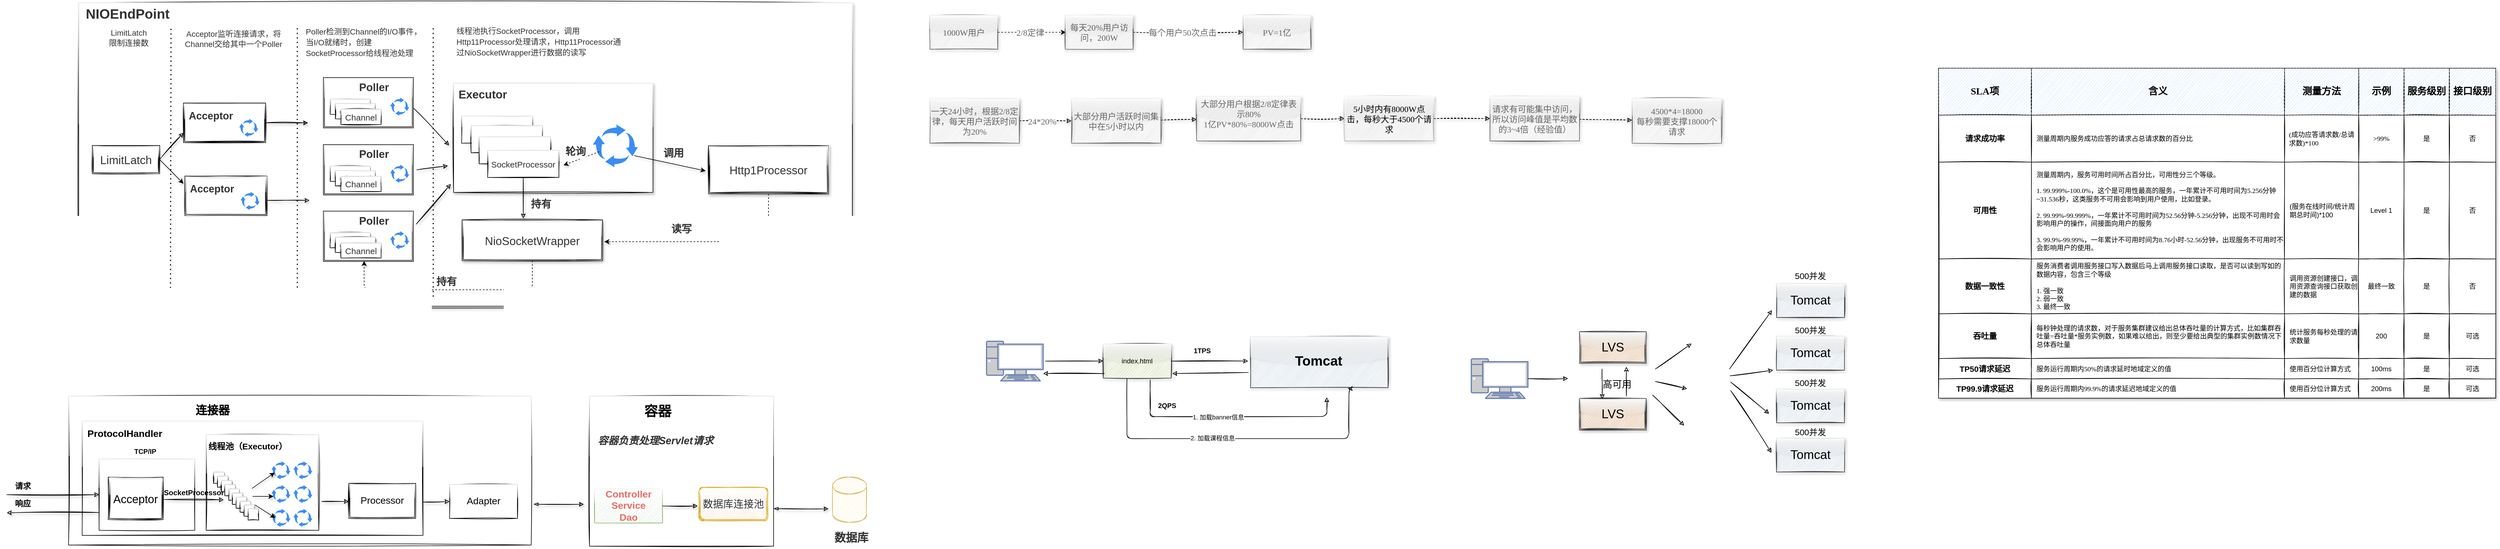 <mxfile version="14.8.0" type="github">
  <diagram id="YUDJF-B7T9SWEaPQvbh9" name="Page-1">
    <mxGraphModel dx="1422" dy="839" grid="0" gridSize="10" guides="1" tooltips="1" connect="1" arrows="1" fold="1" page="1" pageScale="1" pageWidth="827" pageHeight="1169" math="0" shadow="0">
      <root>
        <mxCell id="0" />
        <mxCell id="1" parent="0" />
        <mxCell id="S7qlVdXXwg5bewVFXKOm-62" value="" style="rounded=0;whiteSpace=wrap;html=1;shadow=1;glass=1;labelBackgroundColor=#ffffff;sketch=1;fontSize=20;fontColor=#333333;strokeWidth=1;fillColor=#ffffff;gradientColor=none;align=center;verticalAlign=middle;" parent="1" vertex="1">
          <mxGeometry x="162" y="133" width="1366" height="536" as="geometry" />
        </mxCell>
        <mxCell id="yrFsYcVXHtA75D3nJsFq-68" value="" style="rounded=0;whiteSpace=wrap;html=1;shadow=0;glass=1;labelBackgroundColor=#ffffff;sketch=1;fontSize=18;fontColor=#EA6B66;strokeWidth=1;fillColor=#ffffff;gradientColor=none;align=center;" parent="1" vertex="1">
          <mxGeometry x="1064" y="828" width="325" height="265" as="geometry" />
        </mxCell>
        <mxCell id="yrFsYcVXHtA75D3nJsFq-14" value="" style="whiteSpace=wrap;html=1;shadow=0;glass=1;strokeWidth=1;perimeterSpacing=0;sketch=1;" parent="1" vertex="1">
          <mxGeometry x="144" y="828" width="817" height="263" as="geometry" />
        </mxCell>
        <mxCell id="yrFsYcVXHtA75D3nJsFq-15" value="连接器" style="text;strokeColor=none;fillColor=none;html=1;fontSize=20;fontStyle=1;verticalAlign=middle;align=center;shadow=0;glass=1;sketch=1;" parent="1" vertex="1">
          <mxGeometry x="348" y="832" width="100" height="40" as="geometry" />
        </mxCell>
        <mxCell id="yrFsYcVXHtA75D3nJsFq-17" value="" style="rounded=0;whiteSpace=wrap;html=1;shadow=0;glass=1;sketch=1;fontSize=20;strokeWidth=1;fillColor=#ffffff;gradientColor=none;" parent="1" vertex="1">
          <mxGeometry x="168" y="872" width="602" height="202" as="geometry" />
        </mxCell>
        <mxCell id="yrFsYcVXHtA75D3nJsFq-18" value="&lt;font style=&quot;font-size: 17px&quot;&gt;ProtocolHandler&lt;/font&gt;" style="text;strokeColor=none;fillColor=none;html=1;fontSize=24;fontStyle=1;verticalAlign=middle;align=center;shadow=0;glass=1;sketch=1;" parent="1" vertex="1">
          <mxGeometry x="172" y="872" width="142" height="39" as="geometry" />
        </mxCell>
        <mxCell id="yrFsYcVXHtA75D3nJsFq-22" value="" style="rounded=0;whiteSpace=wrap;html=1;shadow=0;glass=1;sketch=1;fontSize=20;strokeWidth=1;fillColor=#ffffff;gradientColor=none;" parent="1" vertex="1">
          <mxGeometry x="198" y="939" width="169" height="126" as="geometry" />
        </mxCell>
        <mxCell id="yrFsYcVXHtA75D3nJsFq-23" value="&lt;font style=&quot;font-size: 12px&quot;&gt;TCP/IP&lt;/font&gt;" style="text;strokeColor=none;fillColor=none;html=1;fontSize=24;fontStyle=1;verticalAlign=middle;align=center;shadow=0;glass=1;sketch=1;" parent="1" vertex="1">
          <mxGeometry x="258" y="911" width="41" height="21" as="geometry" />
        </mxCell>
        <mxCell id="yrFsYcVXHtA75D3nJsFq-24" value="Acceptor" style="shape=ext;double=1;rounded=0;whiteSpace=wrap;html=1;shadow=0;glass=1;sketch=1;fontSize=20;strokeWidth=1;fillColor=#ffffff;gradientColor=none;" parent="1" vertex="1">
          <mxGeometry x="214" y="971" width="97" height="75" as="geometry" />
        </mxCell>
        <mxCell id="yrFsYcVXHtA75D3nJsFq-25" value="" style="endArrow=classic;html=1;fontSize=20;entryX=0;entryY=0.5;entryDx=0;entryDy=0;sketch=1;shadow=1;" parent="1" target="yrFsYcVXHtA75D3nJsFq-22" edge="1">
          <mxGeometry width="50" height="50" relative="1" as="geometry">
            <mxPoint x="35" y="1002" as="sourcePoint" />
            <mxPoint x="80" y="959" as="targetPoint" />
          </mxGeometry>
        </mxCell>
        <mxCell id="yrFsYcVXHtA75D3nJsFq-26" value="请求" style="text;strokeColor=none;fillColor=none;html=1;fontSize=14;fontStyle=1;verticalAlign=middle;align=center;shadow=0;glass=1;sketch=1;" parent="1" vertex="1">
          <mxGeometry x="23" y="971" width="80" height="31" as="geometry" />
        </mxCell>
        <mxCell id="yrFsYcVXHtA75D3nJsFq-27" value="" style="endArrow=classic;html=1;shadow=1;fontSize=17;exitX=0;exitY=0.75;exitDx=0;exitDy=0;labelBorderColor=none;sketch=1;" parent="1" source="yrFsYcVXHtA75D3nJsFq-22" edge="1">
          <mxGeometry width="50" height="50" relative="1" as="geometry">
            <mxPoint x="528" y="983" as="sourcePoint" />
            <mxPoint x="35" y="1034" as="targetPoint" />
          </mxGeometry>
        </mxCell>
        <mxCell id="yrFsYcVXHtA75D3nJsFq-28" value="响应" style="text;strokeColor=none;fillColor=none;html=1;fontSize=14;fontStyle=1;verticalAlign=middle;align=center;shadow=0;glass=1;sketch=1;" parent="1" vertex="1">
          <mxGeometry x="23" y="1002" width="80" height="31" as="geometry" />
        </mxCell>
        <mxCell id="yrFsYcVXHtA75D3nJsFq-29" value="" style="rounded=0;whiteSpace=wrap;html=1;shadow=0;glass=1;sketch=1;fontSize=20;strokeWidth=1;fillColor=#ffffff;gradientColor=none;" parent="1" vertex="1">
          <mxGeometry x="387" y="896" width="199" height="169" as="geometry" />
        </mxCell>
        <mxCell id="yrFsYcVXHtA75D3nJsFq-30" value="&lt;font style=&quot;font-size: 15px;&quot;&gt;线程池（Executor）&lt;/font&gt;" style="text;strokeColor=none;fillColor=none;html=1;fontSize=15;fontStyle=1;verticalAlign=middle;align=center;shadow=0;glass=1;sketch=1;" parent="1" vertex="1">
          <mxGeometry x="389" y="898" width="142" height="36" as="geometry" />
        </mxCell>
        <mxCell id="yrFsYcVXHtA75D3nJsFq-31" style="edgeStyle=none;rounded=1;sketch=1;orthogonalLoop=1;jettySize=auto;html=1;exitX=1;exitY=1;exitDx=0;exitDy=0;shadow=1;fontSize=14;" parent="1" edge="1">
          <mxGeometry relative="1" as="geometry">
            <mxPoint x="536" y="957" as="sourcePoint" />
            <mxPoint x="536" y="957" as="targetPoint" />
          </mxGeometry>
        </mxCell>
        <mxCell id="yrFsYcVXHtA75D3nJsFq-33" value="" style="rounded=0;whiteSpace=wrap;html=1;shadow=0;glass=1;sketch=1;fontSize=15;strokeWidth=1;fillColor=#ffffff;gradientColor=none;" parent="1" vertex="1">
          <mxGeometry x="400" y="962" width="19" height="20" as="geometry" />
        </mxCell>
        <mxCell id="yrFsYcVXHtA75D3nJsFq-34" value="" style="rounded=0;whiteSpace=wrap;html=1;shadow=0;glass=1;sketch=1;fontSize=15;strokeWidth=1;fillColor=#ffffff;gradientColor=none;" parent="1" vertex="1">
          <mxGeometry x="407" y="969" width="19" height="20" as="geometry" />
        </mxCell>
        <mxCell id="yrFsYcVXHtA75D3nJsFq-35" value="" style="rounded=0;whiteSpace=wrap;html=1;shadow=0;glass=1;sketch=1;fontSize=15;strokeWidth=1;fillColor=#ffffff;gradientColor=none;" parent="1" vertex="1">
          <mxGeometry x="414" y="977" width="19" height="20" as="geometry" />
        </mxCell>
        <mxCell id="yrFsYcVXHtA75D3nJsFq-36" value="" style="rounded=0;whiteSpace=wrap;html=1;shadow=0;glass=1;sketch=1;fontSize=15;strokeWidth=1;fillColor=#ffffff;gradientColor=none;" parent="1" vertex="1">
          <mxGeometry x="420" y="984" width="19" height="20" as="geometry" />
        </mxCell>
        <mxCell id="yrFsYcVXHtA75D3nJsFq-37" value="" style="rounded=0;whiteSpace=wrap;html=1;shadow=0;glass=1;sketch=1;fontSize=15;strokeWidth=1;fillColor=#ffffff;gradientColor=none;" parent="1" vertex="1">
          <mxGeometry x="427" y="992" width="19" height="20" as="geometry" />
        </mxCell>
        <mxCell id="yrFsYcVXHtA75D3nJsFq-38" value="" style="rounded=0;whiteSpace=wrap;html=1;shadow=0;glass=1;sketch=1;fontSize=15;strokeWidth=1;fillColor=#ffffff;gradientColor=none;" parent="1" vertex="1">
          <mxGeometry x="433" y="999" width="19" height="20" as="geometry" />
        </mxCell>
        <mxCell id="yrFsYcVXHtA75D3nJsFq-39" value="" style="rounded=0;whiteSpace=wrap;html=1;shadow=0;glass=1;sketch=1;fontSize=15;strokeWidth=1;fillColor=#ffffff;gradientColor=none;" parent="1" vertex="1">
          <mxGeometry x="440" y="1006" width="19" height="20" as="geometry" />
        </mxCell>
        <mxCell id="yrFsYcVXHtA75D3nJsFq-40" value="" style="rounded=0;whiteSpace=wrap;html=1;shadow=0;glass=1;sketch=1;fontSize=15;strokeWidth=1;fillColor=#ffffff;gradientColor=none;" parent="1" vertex="1">
          <mxGeometry x="447" y="1013" width="19" height="20" as="geometry" />
        </mxCell>
        <mxCell id="yrFsYcVXHtA75D3nJsFq-41" value="" style="rounded=0;whiteSpace=wrap;html=1;shadow=0;glass=1;sketch=1;fontSize=15;strokeWidth=1;fillColor=#ffffff;gradientColor=none;" parent="1" vertex="1">
          <mxGeometry x="454" y="1020" width="19" height="20" as="geometry" />
        </mxCell>
        <mxCell id="yrFsYcVXHtA75D3nJsFq-42" value="" style="rounded=0;whiteSpace=wrap;html=1;shadow=0;glass=1;sketch=1;fontSize=15;strokeWidth=1;fillColor=#ffffff;gradientColor=none;" parent="1" vertex="1">
          <mxGeometry x="461" y="1027" width="19" height="20" as="geometry" />
        </mxCell>
        <mxCell id="yrFsYcVXHtA75D3nJsFq-44" value="" style="endArrow=classic;html=1;shadow=1;fontSize=15;startSize=6;endSize=6;exitX=1;exitY=0.5;exitDx=0;exitDy=0;sketch=1;" parent="1" edge="1">
          <mxGeometry width="50" height="50" relative="1" as="geometry">
            <mxPoint x="313" y="1010.5" as="sourcePoint" />
            <mxPoint x="418" y="1011" as="targetPoint" />
          </mxGeometry>
        </mxCell>
        <mxCell id="yrFsYcVXHtA75D3nJsFq-45" value="SocketProcessor" style="text;strokeColor=none;fillColor=none;html=1;fontSize=13;fontStyle=1;verticalAlign=middle;align=center;shadow=0;glass=1;sketch=1;" parent="1" vertex="1">
          <mxGeometry x="314" y="983" width="102" height="30" as="geometry" />
        </mxCell>
        <mxCell id="yrFsYcVXHtA75D3nJsFq-46" value="" style="html=1;aspect=fixed;strokeColor=none;shadow=0;align=center;verticalAlign=top;fillColor=#3B8DF1;shape=mxgraph.gcp2.arrows_system;glass=1;sketch=0;fontSize=13;" parent="1" vertex="1">
          <mxGeometry x="502.32" y="943" width="33.68" height="32" as="geometry" />
        </mxCell>
        <mxCell id="yrFsYcVXHtA75D3nJsFq-47" value="" style="html=1;aspect=fixed;strokeColor=none;shadow=0;align=center;verticalAlign=top;fillColor=#3B8DF1;shape=mxgraph.gcp2.arrows_system;glass=1;sketch=0;fontSize=13;" parent="1" vertex="1">
          <mxGeometry x="541" y="943" width="33.68" height="32" as="geometry" />
        </mxCell>
        <mxCell id="yrFsYcVXHtA75D3nJsFq-48" style="edgeStyle=none;rounded=1;sketch=1;orthogonalLoop=1;jettySize=auto;html=1;exitX=1;exitY=1;exitDx=0;exitDy=0;shadow=1;fontSize=14;" parent="1" edge="1">
          <mxGeometry relative="1" as="geometry">
            <mxPoint x="536" y="1041" as="sourcePoint" />
            <mxPoint x="536" y="1041" as="targetPoint" />
          </mxGeometry>
        </mxCell>
        <mxCell id="yrFsYcVXHtA75D3nJsFq-49" value="" style="html=1;aspect=fixed;strokeColor=none;shadow=0;align=center;verticalAlign=top;fillColor=#3B8DF1;shape=mxgraph.gcp2.arrows_system;glass=1;sketch=0;fontSize=13;" parent="1" vertex="1">
          <mxGeometry x="502.32" y="1027" width="33.68" height="32" as="geometry" />
        </mxCell>
        <mxCell id="yrFsYcVXHtA75D3nJsFq-50" value="" style="html=1;aspect=fixed;strokeColor=none;shadow=0;align=center;verticalAlign=top;fillColor=#3B8DF1;shape=mxgraph.gcp2.arrows_system;glass=1;sketch=0;fontSize=13;" parent="1" vertex="1">
          <mxGeometry x="541" y="1027" width="33.68" height="32" as="geometry" />
        </mxCell>
        <mxCell id="yrFsYcVXHtA75D3nJsFq-51" style="edgeStyle=none;rounded=1;sketch=1;orthogonalLoop=1;jettySize=auto;html=1;exitX=1;exitY=1;exitDx=0;exitDy=0;shadow=1;fontSize=14;" parent="1" edge="1">
          <mxGeometry relative="1" as="geometry">
            <mxPoint x="536" y="999" as="sourcePoint" />
            <mxPoint x="536" y="999" as="targetPoint" />
          </mxGeometry>
        </mxCell>
        <mxCell id="yrFsYcVXHtA75D3nJsFq-52" value="" style="html=1;aspect=fixed;strokeColor=none;shadow=0;align=center;verticalAlign=top;fillColor=#3B8DF1;shape=mxgraph.gcp2.arrows_system;glass=1;sketch=0;fontSize=13;" parent="1" vertex="1">
          <mxGeometry x="502.32" y="985" width="33.68" height="32" as="geometry" />
        </mxCell>
        <mxCell id="yrFsYcVXHtA75D3nJsFq-53" value="" style="html=1;aspect=fixed;strokeColor=none;shadow=0;align=center;verticalAlign=top;fillColor=#3B8DF1;shape=mxgraph.gcp2.arrows_system;glass=1;sketch=0;fontSize=13;" parent="1" vertex="1">
          <mxGeometry x="541" y="985" width="33.68" height="32" as="geometry" />
        </mxCell>
        <mxCell id="yrFsYcVXHtA75D3nJsFq-54" value="" style="endArrow=classic;html=1;shadow=1;fontSize=13;startSize=6;endSize=6;entryX=0.169;entryY=0.625;entryDx=0;entryDy=0;entryPerimeter=0;" parent="1" target="yrFsYcVXHtA75D3nJsFq-46" edge="1">
          <mxGeometry width="50" height="50" relative="1" as="geometry">
            <mxPoint x="468" y="991" as="sourcePoint" />
            <mxPoint x="503" y="940" as="targetPoint" />
          </mxGeometry>
        </mxCell>
        <mxCell id="yrFsYcVXHtA75D3nJsFq-55" value="" style="endArrow=classic;html=1;shadow=1;fontSize=13;startSize=6;endSize=6;entryX=0.109;entryY=0.625;entryDx=0;entryDy=0;entryPerimeter=0;" parent="1" target="yrFsYcVXHtA75D3nJsFq-52" edge="1">
          <mxGeometry width="50" height="50" relative="1" as="geometry">
            <mxPoint x="469" y="1005" as="sourcePoint" />
            <mxPoint x="525" y="1122" as="targetPoint" />
          </mxGeometry>
        </mxCell>
        <mxCell id="yrFsYcVXHtA75D3nJsFq-56" value="" style="endArrow=classic;html=1;shadow=1;fontSize=13;startSize=6;endSize=6;exitX=1;exitY=0;exitDx=0;exitDy=0;entryX=0.198;entryY=0.5;entryDx=0;entryDy=0;entryPerimeter=0;" parent="1" source="yrFsYcVXHtA75D3nJsFq-41" target="yrFsYcVXHtA75D3nJsFq-49" edge="1">
          <mxGeometry width="50" height="50" relative="1" as="geometry">
            <mxPoint x="507" y="1174" as="sourcePoint" />
            <mxPoint x="557" y="1124" as="targetPoint" />
          </mxGeometry>
        </mxCell>
        <mxCell id="yrFsYcVXHtA75D3nJsFq-57" value="Processor" style="shape=ext;double=1;rounded=0;whiteSpace=wrap;html=1;shadow=0;glass=1;sketch=1;fontSize=17;strokeWidth=1;fillColor=#ffffff;gradientColor=none;" parent="1" vertex="1">
          <mxGeometry x="639" y="982" width="118" height="62" as="geometry" />
        </mxCell>
        <mxCell id="yrFsYcVXHtA75D3nJsFq-58" value="" style="endArrow=classic;html=1;shadow=1;fontSize=17;startSize=6;endSize=6;sketch=1;strokeWidth=1;exitX=1.025;exitY=0.698;exitDx=0;exitDy=0;exitPerimeter=0;" parent="1" source="yrFsYcVXHtA75D3nJsFq-29" edge="1">
          <mxGeometry width="50" height="50" relative="1" as="geometry">
            <mxPoint x="608" y="1029" as="sourcePoint" />
            <mxPoint x="639" y="1014" as="targetPoint" />
          </mxGeometry>
        </mxCell>
        <mxCell id="yrFsYcVXHtA75D3nJsFq-59" value="Adapter" style="rounded=0;whiteSpace=wrap;html=1;shadow=0;glass=1;sketch=1;fontSize=17;strokeWidth=1;fillColor=#ffffff;gradientColor=none;" parent="1" vertex="1">
          <mxGeometry x="816.79" y="984" width="120" height="60" as="geometry" />
        </mxCell>
        <mxCell id="yrFsYcVXHtA75D3nJsFq-60" value="" style="endArrow=classic;html=1;shadow=1;fontSize=17;startSize=6;endSize=6;strokeWidth=1;exitX=1.007;exitY=0.579;exitDx=0;exitDy=0;exitPerimeter=0;entryX=0;entryY=0.5;entryDx=0;entryDy=0;sketch=1;" parent="1" target="yrFsYcVXHtA75D3nJsFq-59" edge="1">
          <mxGeometry width="50" height="50" relative="1" as="geometry">
            <mxPoint x="770.004" y="1014.958" as="sourcePoint" />
            <mxPoint x="819.79" y="992" as="targetPoint" />
          </mxGeometry>
        </mxCell>
        <mxCell id="yrFsYcVXHtA75D3nJsFq-61" value="" style="endArrow=classic;html=1;shadow=1;fontSize=17;startSize=6;endSize=6;strokeWidth=1;exitX=1.005;exitY=0.726;exitDx=0;exitDy=0;exitPerimeter=0;sketch=1;startArrow=blockThin;startFill=1;" parent="1" source="yrFsYcVXHtA75D3nJsFq-14" edge="1">
          <mxGeometry width="50" height="50" relative="1" as="geometry">
            <mxPoint x="1004" y="1069" as="sourcePoint" />
            <mxPoint x="1054" y="1019" as="targetPoint" />
          </mxGeometry>
        </mxCell>
        <mxCell id="yrFsYcVXHtA75D3nJsFq-63" value="连接器" style="text;strokeColor=none;fillColor=none;html=1;fontSize=20;fontStyle=1;verticalAlign=middle;align=center;shadow=0;glass=1;sketch=1;" parent="1" vertex="1">
          <mxGeometry x="348" y="832" width="100" height="40" as="geometry" />
        </mxCell>
        <mxCell id="yrFsYcVXHtA75D3nJsFq-64" value="容器" style="text;strokeColor=none;fillColor=none;html=1;fontSize=24;fontStyle=1;verticalAlign=middle;align=center;shadow=0;glass=1;sketch=1;" parent="1" vertex="1">
          <mxGeometry x="1134" y="837" width="100" height="36" as="geometry" />
        </mxCell>
        <mxCell id="yrFsYcVXHtA75D3nJsFq-65" value="Controller&lt;br&gt;Service&lt;br&gt;Dao" style="rounded=0;whiteSpace=wrap;html=1;shadow=0;glass=1;sketch=1;fontSize=17;strokeWidth=1;fillColor=#d5e8d4;align=center;strokeColor=#82b366;fontStyle=1;fontColor=#EA6B66;" parent="1" vertex="1">
          <mxGeometry x="1073" y="992" width="120" height="60" as="geometry" />
        </mxCell>
        <mxCell id="yrFsYcVXHtA75D3nJsFq-66" value="&lt;font color=&quot;#333333&quot; style=&quot;font-size: 18px;&quot;&gt;容器负责处理Servlet请求&lt;/font&gt;" style="text;strokeColor=none;fillColor=none;html=1;fontSize=18;fontStyle=3;verticalAlign=middle;align=center;shadow=0;glass=1;sketch=1;fontColor=#EA6B66;" parent="1" vertex="1">
          <mxGeometry x="1073" y="882" width="213" height="50" as="geometry" />
        </mxCell>
        <mxCell id="yrFsYcVXHtA75D3nJsFq-67" value="&lt;font color=&quot;#333333&quot;&gt;数据库连接池&lt;/font&gt;" style="shape=ext;double=1;rounded=1;whiteSpace=wrap;html=1;shadow=0;glass=1;sketch=1;fontSize=18;strokeWidth=1;fillColor=#ffe6cc;align=center;labelBackgroundColor=#ffffff;strokeColor=#d79b00;" parent="1" vertex="1">
          <mxGeometry x="1257" y="989" width="122" height="59" as="geometry" />
        </mxCell>
        <mxCell id="yrFsYcVXHtA75D3nJsFq-69" value="" style="endArrow=classic;html=1;shadow=1;fontSize=18;fontColor=#EA6B66;startSize=6;endSize=6;strokeWidth=1;exitX=1;exitY=0.5;exitDx=0;exitDy=0;sketch=1;" parent="1" source="yrFsYcVXHtA75D3nJsFq-65" edge="1">
          <mxGeometry width="50" height="50" relative="1" as="geometry">
            <mxPoint x="1205" y="1052" as="sourcePoint" />
            <mxPoint x="1255" y="1022" as="targetPoint" />
          </mxGeometry>
        </mxCell>
        <mxCell id="yrFsYcVXHtA75D3nJsFq-70" value="" style="shape=cylinder3;whiteSpace=wrap;html=1;boundedLbl=1;backgroundOutline=1;size=15;shadow=0;glass=1;labelBackgroundColor=#ffffff;sketch=1;fontSize=18;strokeWidth=1;fillColor=#fff2cc;align=center;strokeColor=#d6b656;" parent="1" vertex="1">
          <mxGeometry x="1493" y="971" width="60" height="80" as="geometry" />
        </mxCell>
        <mxCell id="yrFsYcVXHtA75D3nJsFq-71" value="&lt;font color=&quot;#333333&quot; style=&quot;font-size: 20px;&quot;&gt;数据库&lt;/font&gt;" style="text;strokeColor=none;fillColor=none;html=1;fontSize=20;fontStyle=1;verticalAlign=middle;align=center;shadow=0;glass=1;labelBackgroundColor=#ffffff;sketch=1;fontColor=#EA6B66;" parent="1" vertex="1">
          <mxGeometry x="1476" y="1057" width="100" height="40" as="geometry" />
        </mxCell>
        <mxCell id="yrFsYcVXHtA75D3nJsFq-72" value="" style="endArrow=classic;html=1;shadow=1;fontSize=20;fontColor=#EA6B66;startSize=6;endSize=6;strokeWidth=1;exitX=1;exitY=0.75;exitDx=0;exitDy=0;sketch=1;startArrow=blockThin;startFill=1;" parent="1" source="yrFsYcVXHtA75D3nJsFq-68" edge="1">
          <mxGeometry width="50" height="50" relative="1" as="geometry">
            <mxPoint x="1488" y="1220" as="sourcePoint" />
            <mxPoint x="1486" y="1027" as="targetPoint" />
          </mxGeometry>
        </mxCell>
        <mxCell id="S7qlVdXXwg5bewVFXKOm-2" value="NIOEndPoint" style="text;strokeColor=none;fillColor=none;html=1;fontSize=24;fontStyle=1;verticalAlign=middle;align=center;shadow=0;glass=1;labelBackgroundColor=#ffffff;sketch=1;fontColor=#333333;" parent="1" vertex="1">
          <mxGeometry x="164" y="131" width="167" height="43" as="geometry" />
        </mxCell>
        <mxCell id="S7qlVdXXwg5bewVFXKOm-3" value="LimitLatch" style="shape=ext;double=1;rounded=0;whiteSpace=wrap;html=1;shadow=0;glass=1;labelBackgroundColor=#ffffff;sketch=1;fontSize=20;fontColor=#333333;strokeWidth=1;fillColor=#ffffff;gradientColor=none;align=center;" parent="1" vertex="1">
          <mxGeometry x="186" y="385" width="119" height="50" as="geometry" />
        </mxCell>
        <mxCell id="S7qlVdXXwg5bewVFXKOm-4" value="" style="shape=ext;double=1;rounded=0;whiteSpace=wrap;html=1;shadow=0;glass=1;labelBackgroundColor=#ffffff;sketch=1;fontSize=20;fontColor=#333333;strokeWidth=1;fillColor=#ffffff;gradientColor=none;align=center;" parent="1" vertex="1">
          <mxGeometry x="347" y="310" width="145" height="70" as="geometry" />
        </mxCell>
        <mxCell id="S7qlVdXXwg5bewVFXKOm-6" value="&lt;font style=&quot;font-size: 18px&quot;&gt;Acceptor&lt;/font&gt;" style="text;strokeColor=none;fillColor=none;html=1;fontSize=24;fontStyle=1;verticalAlign=middle;align=center;shadow=0;glass=1;labelBackgroundColor=#ffffff;sketch=1;fontColor=#333333;" parent="1" vertex="1">
          <mxGeometry x="344.5" y="316" width="100" height="30" as="geometry" />
        </mxCell>
        <mxCell id="S7qlVdXXwg5bewVFXKOm-7" value="" style="html=1;aspect=fixed;strokeColor=none;shadow=0;align=center;verticalAlign=top;fillColor=#3B8DF1;shape=mxgraph.gcp2.arrows_system;glass=1;labelBackgroundColor=#ffffff;sketch=0;fontSize=20;fontColor=#333333;" parent="1" vertex="1">
          <mxGeometry x="445.32" y="338" width="33.68" height="32" as="geometry" />
        </mxCell>
        <mxCell id="S7qlVdXXwg5bewVFXKOm-8" value="" style="shape=ext;double=1;rounded=0;whiteSpace=wrap;html=1;shadow=0;glass=1;labelBackgroundColor=#ffffff;sketch=1;fontSize=20;fontColor=#333333;strokeWidth=1;fillColor=#ffffff;gradientColor=none;align=center;" parent="1" vertex="1">
          <mxGeometry x="349.5" y="439" width="145" height="70" as="geometry" />
        </mxCell>
        <mxCell id="S7qlVdXXwg5bewVFXKOm-9" value="&lt;font style=&quot;font-size: 18px&quot;&gt;Acceptor&lt;/font&gt;" style="text;strokeColor=none;fillColor=none;html=1;fontSize=24;fontStyle=1;verticalAlign=middle;align=center;shadow=0;glass=1;labelBackgroundColor=#ffffff;sketch=1;fontColor=#333333;" parent="1" vertex="1">
          <mxGeometry x="347" y="445" width="100" height="30" as="geometry" />
        </mxCell>
        <mxCell id="S7qlVdXXwg5bewVFXKOm-10" value="" style="html=1;aspect=fixed;strokeColor=none;shadow=0;align=center;verticalAlign=top;fillColor=#3B8DF1;shape=mxgraph.gcp2.arrows_system;glass=1;labelBackgroundColor=#ffffff;sketch=0;fontSize=20;fontColor=#333333;" parent="1" vertex="1">
          <mxGeometry x="447.82" y="467" width="33.68" height="32" as="geometry" />
        </mxCell>
        <mxCell id="S7qlVdXXwg5bewVFXKOm-11" value="" style="endArrow=classic;html=1;shadow=1;fontSize=20;fontColor=#333333;startSize=6;endSize=6;strokeWidth=1;exitX=1;exitY=0.5;exitDx=0;exitDy=0;entryX=0;entryY=0.75;entryDx=0;entryDy=0;sketch=1;" parent="1" source="S7qlVdXXwg5bewVFXKOm-3" target="S7qlVdXXwg5bewVFXKOm-4" edge="1">
          <mxGeometry width="50" height="50" relative="1" as="geometry">
            <mxPoint x="314" y="434" as="sourcePoint" />
            <mxPoint x="364" y="384" as="targetPoint" />
          </mxGeometry>
        </mxCell>
        <mxCell id="S7qlVdXXwg5bewVFXKOm-12" value="" style="endArrow=classic;html=1;shadow=1;fontSize=20;fontColor=#333333;startSize=6;endSize=6;strokeWidth=1;exitX=1;exitY=0.5;exitDx=0;exitDy=0;entryX=0;entryY=0.25;entryDx=0;entryDy=0;" parent="1" source="S7qlVdXXwg5bewVFXKOm-3" target="S7qlVdXXwg5bewVFXKOm-9" edge="1">
          <mxGeometry width="50" height="50" relative="1" as="geometry">
            <mxPoint x="311" y="468" as="sourcePoint" />
            <mxPoint x="347" y="458" as="targetPoint" />
          </mxGeometry>
        </mxCell>
        <mxCell id="S7qlVdXXwg5bewVFXKOm-13" value="" style="shape=ext;double=1;rounded=0;whiteSpace=wrap;html=1;shadow=0;glass=1;labelBackgroundColor=#ffffff;sketch=0;fontSize=20;fontColor=#333333;strokeWidth=1;fillColor=#ffffff;gradientColor=none;align=center;" parent="1" vertex="1">
          <mxGeometry x="594" y="265" width="159" height="89" as="geometry" />
        </mxCell>
        <mxCell id="S7qlVdXXwg5bewVFXKOm-17" value="Channel" style="rounded=0;whiteSpace=wrap;html=1;shadow=0;glass=1;labelBackgroundColor=#ffffff;sketch=1;fontSize=15;fontColor=#333333;strokeWidth=1;fillColor=#ffffff;gradientColor=none;align=center;verticalAlign=middle;" parent="1" vertex="1">
          <mxGeometry x="606" y="303" width="71" height="27" as="geometry" />
        </mxCell>
        <mxCell id="S7qlVdXXwg5bewVFXKOm-18" value="Channel" style="rounded=0;whiteSpace=wrap;html=1;shadow=0;glass=1;labelBackgroundColor=#ffffff;sketch=1;fontSize=15;fontColor=#333333;strokeWidth=1;fillColor=#ffffff;gradientColor=none;align=center;verticalAlign=middle;" parent="1" vertex="1">
          <mxGeometry x="615" y="311" width="71" height="27" as="geometry" />
        </mxCell>
        <mxCell id="S7qlVdXXwg5bewVFXKOm-19" value="Channel" style="rounded=0;whiteSpace=wrap;html=1;shadow=0;glass=1;labelBackgroundColor=#ffffff;sketch=1;fontSize=15;fontColor=#333333;strokeWidth=1;fillColor=#ffffff;gradientColor=none;align=center;verticalAlign=middle;" parent="1" vertex="1">
          <mxGeometry x="625" y="321" width="71" height="27" as="geometry" />
        </mxCell>
        <mxCell id="S7qlVdXXwg5bewVFXKOm-21" value="Poller" style="text;strokeColor=none;fillColor=none;html=1;fontSize=19;fontStyle=1;verticalAlign=middle;align=center;shadow=0;glass=1;labelBackgroundColor=#ffffff;sketch=1;fontColor=#333333;" parent="1" vertex="1">
          <mxGeometry x="654" y="275" width="58" height="15" as="geometry" />
        </mxCell>
        <mxCell id="S7qlVdXXwg5bewVFXKOm-22" value="" style="html=1;aspect=fixed;strokeColor=none;shadow=0;align=center;verticalAlign=top;fillColor=#3B8DF1;shape=mxgraph.gcp2.arrows_system;glass=1;labelBackgroundColor=#ffffff;sketch=0;fontSize=20;fontColor=#333333;" parent="1" vertex="1">
          <mxGeometry x="712" y="300.5" width="33.68" height="32" as="geometry" />
        </mxCell>
        <mxCell id="S7qlVdXXwg5bewVFXKOm-23" value="" style="shape=ext;double=1;rounded=0;whiteSpace=wrap;html=1;shadow=0;glass=1;labelBackgroundColor=#ffffff;sketch=0;fontSize=20;fontColor=#333333;strokeWidth=1;fillColor=#ffffff;gradientColor=none;align=center;" parent="1" vertex="1">
          <mxGeometry x="594" y="383.5" width="159" height="89" as="geometry" />
        </mxCell>
        <mxCell id="S7qlVdXXwg5bewVFXKOm-24" value="Channel" style="rounded=0;whiteSpace=wrap;html=1;shadow=0;glass=1;labelBackgroundColor=#ffffff;sketch=1;fontSize=15;fontColor=#333333;strokeWidth=1;fillColor=#ffffff;gradientColor=none;align=center;verticalAlign=middle;" parent="1" vertex="1">
          <mxGeometry x="606" y="421.5" width="71" height="27" as="geometry" />
        </mxCell>
        <mxCell id="S7qlVdXXwg5bewVFXKOm-25" value="Channel" style="rounded=0;whiteSpace=wrap;html=1;shadow=0;glass=1;labelBackgroundColor=#ffffff;sketch=1;fontSize=15;fontColor=#333333;strokeWidth=1;fillColor=#ffffff;gradientColor=none;align=center;verticalAlign=middle;" parent="1" vertex="1">
          <mxGeometry x="615" y="429.5" width="71" height="27" as="geometry" />
        </mxCell>
        <mxCell id="S7qlVdXXwg5bewVFXKOm-26" value="Channel" style="rounded=0;whiteSpace=wrap;html=1;shadow=0;glass=1;labelBackgroundColor=#ffffff;sketch=1;fontSize=15;fontColor=#333333;strokeWidth=1;fillColor=#ffffff;gradientColor=none;align=center;verticalAlign=middle;" parent="1" vertex="1">
          <mxGeometry x="625" y="439.5" width="71" height="27" as="geometry" />
        </mxCell>
        <mxCell id="S7qlVdXXwg5bewVFXKOm-27" value="Poller" style="text;strokeColor=none;fillColor=none;html=1;fontSize=19;fontStyle=1;verticalAlign=middle;align=center;shadow=0;glass=1;labelBackgroundColor=#ffffff;sketch=1;fontColor=#333333;" parent="1" vertex="1">
          <mxGeometry x="654" y="393.5" width="58" height="15" as="geometry" />
        </mxCell>
        <mxCell id="S7qlVdXXwg5bewVFXKOm-28" value="" style="html=1;aspect=fixed;strokeColor=none;shadow=0;align=center;verticalAlign=top;fillColor=#3B8DF1;shape=mxgraph.gcp2.arrows_system;glass=1;labelBackgroundColor=#ffffff;sketch=0;fontSize=20;fontColor=#333333;" parent="1" vertex="1">
          <mxGeometry x="712" y="419" width="33.68" height="32" as="geometry" />
        </mxCell>
        <mxCell id="S7qlVdXXwg5bewVFXKOm-29" value="" style="shape=ext;double=1;rounded=0;whiteSpace=wrap;html=1;shadow=0;glass=1;labelBackgroundColor=#ffffff;sketch=0;fontSize=20;fontColor=#333333;strokeWidth=1;fillColor=#ffffff;gradientColor=none;align=center;" parent="1" vertex="1">
          <mxGeometry x="594" y="501" width="159" height="89" as="geometry" />
        </mxCell>
        <mxCell id="S7qlVdXXwg5bewVFXKOm-30" value="Channel" style="rounded=0;whiteSpace=wrap;html=1;shadow=0;glass=1;labelBackgroundColor=#ffffff;sketch=1;fontSize=15;fontColor=#333333;strokeWidth=1;fillColor=#ffffff;gradientColor=none;align=center;verticalAlign=middle;" parent="1" vertex="1">
          <mxGeometry x="606" y="539" width="71" height="27" as="geometry" />
        </mxCell>
        <mxCell id="S7qlVdXXwg5bewVFXKOm-31" value="Channel" style="rounded=0;whiteSpace=wrap;html=1;shadow=0;glass=1;labelBackgroundColor=#ffffff;sketch=1;fontSize=15;fontColor=#333333;strokeWidth=1;fillColor=#ffffff;gradientColor=none;align=center;verticalAlign=middle;" parent="1" vertex="1">
          <mxGeometry x="615" y="547" width="71" height="27" as="geometry" />
        </mxCell>
        <mxCell id="S7qlVdXXwg5bewVFXKOm-32" value="Channel" style="rounded=0;whiteSpace=wrap;html=1;shadow=0;glass=1;labelBackgroundColor=#ffffff;sketch=1;fontSize=15;fontColor=#333333;strokeWidth=1;fillColor=#ffffff;gradientColor=none;align=center;verticalAlign=middle;" parent="1" vertex="1">
          <mxGeometry x="625" y="557" width="71" height="27" as="geometry" />
        </mxCell>
        <mxCell id="S7qlVdXXwg5bewVFXKOm-33" value="Poller" style="text;strokeColor=none;fillColor=none;html=1;fontSize=19;fontStyle=1;verticalAlign=middle;align=center;shadow=0;glass=1;labelBackgroundColor=#ffffff;sketch=1;fontColor=#333333;" parent="1" vertex="1">
          <mxGeometry x="654" y="511" width="58" height="15" as="geometry" />
        </mxCell>
        <mxCell id="S7qlVdXXwg5bewVFXKOm-34" value="" style="html=1;aspect=fixed;strokeColor=none;shadow=0;align=center;verticalAlign=top;fillColor=#3B8DF1;shape=mxgraph.gcp2.arrows_system;glass=1;labelBackgroundColor=#ffffff;sketch=0;fontSize=20;fontColor=#333333;" parent="1" vertex="1">
          <mxGeometry x="712" y="536.5" width="33.68" height="32" as="geometry" />
        </mxCell>
        <mxCell id="S7qlVdXXwg5bewVFXKOm-35" value="" style="endArrow=classic;html=1;shadow=1;fontSize=19;fontColor=#333333;startSize=6;endSize=6;strokeWidth=1;exitX=1;exitY=0.5;exitDx=0;exitDy=0;sketch=1;" parent="1" source="S7qlVdXXwg5bewVFXKOm-4" edge="1">
          <mxGeometry width="50" height="50" relative="1" as="geometry">
            <mxPoint x="507" y="385" as="sourcePoint" />
            <mxPoint x="567" y="345" as="targetPoint" />
          </mxGeometry>
        </mxCell>
        <mxCell id="S7qlVdXXwg5bewVFXKOm-36" value="" style="endArrow=classic;html=1;shadow=1;fontSize=19;fontColor=#333333;startSize=6;endSize=6;strokeWidth=1;exitX=1;exitY=0.5;exitDx=0;exitDy=0;sketch=1;" parent="1" edge="1">
          <mxGeometry width="50" height="50" relative="1" as="geometry">
            <mxPoint x="494.5" y="482" as="sourcePoint" />
            <mxPoint x="569.5" y="482" as="targetPoint" />
          </mxGeometry>
        </mxCell>
        <mxCell id="S7qlVdXXwg5bewVFXKOm-37" value="" style="endArrow=none;dashed=1;html=1;dashPattern=1 3;strokeWidth=2;shadow=1;fontSize=19;fontColor=#333333;startSize=6;endSize=6;sketch=0;" parent="1" edge="1">
          <mxGeometry width="50" height="50" relative="1" as="geometry">
            <mxPoint x="548" y="652" as="sourcePoint" />
            <mxPoint x="548" y="175" as="targetPoint" />
          </mxGeometry>
        </mxCell>
        <mxCell id="S7qlVdXXwg5bewVFXKOm-38" value="" style="rounded=0;whiteSpace=wrap;html=1;shadow=1;glass=1;labelBackgroundColor=#ffffff;sketch=1;fontSize=19;fontColor=#333333;strokeWidth=1;fillColor=#ffffff;gradientColor=none;align=center;verticalAlign=middle;" parent="1" vertex="1">
          <mxGeometry x="824" y="275" width="352" height="193" as="geometry" />
        </mxCell>
        <mxCell id="S7qlVdXXwg5bewVFXKOm-39" value="Executor" style="text;strokeColor=none;fillColor=none;html=1;fontSize=20;fontStyle=1;verticalAlign=middle;align=center;shadow=1;glass=1;labelBackgroundColor=#ffffff;sketch=1;fontColor=#333333;" parent="1" vertex="1">
          <mxGeometry x="827" y="279" width="95" height="30" as="geometry" />
        </mxCell>
        <mxCell id="S7qlVdXXwg5bewVFXKOm-40" value="Channel" style="rounded=0;whiteSpace=wrap;html=1;shadow=0;glass=1;labelBackgroundColor=#ffffff;sketch=1;fontSize=15;fontColor=#333333;strokeWidth=1;fillColor=#ffffff;gradientColor=none;align=center;verticalAlign=middle;" parent="1" vertex="1">
          <mxGeometry x="838" y="333" width="126" height="48" as="geometry" />
        </mxCell>
        <mxCell id="S7qlVdXXwg5bewVFXKOm-41" value="Channel" style="rounded=0;whiteSpace=wrap;html=1;shadow=0;glass=1;labelBackgroundColor=#ffffff;sketch=1;fontSize=15;fontColor=#333333;strokeWidth=1;fillColor=#ffffff;gradientColor=none;align=center;verticalAlign=middle;" parent="1" vertex="1">
          <mxGeometry x="855" y="350" width="126" height="48" as="geometry" />
        </mxCell>
        <mxCell id="S7qlVdXXwg5bewVFXKOm-42" value="" style="rounded=0;whiteSpace=wrap;html=1;shadow=0;glass=1;labelBackgroundColor=#ffffff;sketch=1;fontSize=15;fontColor=#333333;strokeWidth=1;fillColor=#ffffff;gradientColor=none;align=center;verticalAlign=middle;" parent="1" vertex="1">
          <mxGeometry x="869" y="369.5" width="126" height="48" as="geometry" />
        </mxCell>
        <mxCell id="S7qlVdXXwg5bewVFXKOm-43" value="SocketProcessor" style="rounded=0;whiteSpace=wrap;html=1;shadow=0;glass=1;labelBackgroundColor=#ffffff;sketch=1;fontSize=15;fontColor=#333333;strokeWidth=1;fillColor=#ffffff;gradientColor=none;align=center;verticalAlign=middle;" parent="1" vertex="1">
          <mxGeometry x="884" y="393.5" width="126" height="48" as="geometry" />
        </mxCell>
        <mxCell id="S7qlVdXXwg5bewVFXKOm-44" value="" style="html=1;aspect=fixed;strokeColor=none;shadow=0;align=center;verticalAlign=top;fillColor=#3B8DF1;shape=mxgraph.gcp2.arrows_system;glass=1;labelBackgroundColor=#ffffff;sketch=0;fontSize=20;fontColor=#333333;" parent="1" vertex="1">
          <mxGeometry x="1070" y="348" width="79.46" height="75.5" as="geometry" />
        </mxCell>
        <mxCell id="S7qlVdXXwg5bewVFXKOm-45" value="NioSocketWrapper" style="shape=ext;double=1;rounded=0;whiteSpace=wrap;html=1;shadow=1;glass=1;labelBackgroundColor=#ffffff;sketch=1;fontSize=20;fontColor=#333333;strokeWidth=1;fillColor=#ffffff;gradientColor=none;align=center;verticalAlign=middle;" parent="1" vertex="1">
          <mxGeometry x="839" y="516.5" width="248" height="72" as="geometry" />
        </mxCell>
        <mxCell id="S7qlVdXXwg5bewVFXKOm-46" value="" style="endArrow=classic;html=1;shadow=1;fontSize=20;fontColor=#333333;startSize=6;endSize=6;strokeWidth=1;exitX=0.5;exitY=1;exitDx=0;exitDy=0;sketch=1;" parent="1" source="S7qlVdXXwg5bewVFXKOm-43" edge="1">
          <mxGeometry width="50" height="50" relative="1" as="geometry">
            <mxPoint x="938" y="502" as="sourcePoint" />
            <mxPoint x="947" y="514" as="targetPoint" />
          </mxGeometry>
        </mxCell>
        <mxCell id="S7qlVdXXwg5bewVFXKOm-47" value="&lt;font style=&quot;font-size: 18px&quot;&gt;持有&lt;/font&gt;" style="text;strokeColor=none;fillColor=none;html=1;fontSize=24;fontStyle=1;verticalAlign=middle;align=center;shadow=1;glass=1;labelBackgroundColor=#ffffff;sketch=1;fontColor=#333333;" parent="1" vertex="1">
          <mxGeometry x="942" y="476" width="72" height="22" as="geometry" />
        </mxCell>
        <mxCell id="S7qlVdXXwg5bewVFXKOm-48" value="" style="endArrow=classic;html=1;shadow=1;fontSize=20;fontColor=#333333;startSize=6;endSize=6;strokeWidth=1;exitX=1;exitY=0.607;exitDx=0;exitDy=0;exitPerimeter=0;sketch=1;" parent="1" source="S7qlVdXXwg5bewVFXKOm-13" edge="1">
          <mxGeometry width="50" height="50" relative="1" as="geometry">
            <mxPoint x="758" y="366" as="sourcePoint" />
            <mxPoint x="816" y="385" as="targetPoint" />
          </mxGeometry>
        </mxCell>
        <mxCell id="S7qlVdXXwg5bewVFXKOm-49" value="" style="endArrow=classic;html=1;shadow=1;fontSize=20;fontColor=#333333;startSize=6;endSize=6;strokeWidth=1;sketch=1;" parent="1" edge="1">
          <mxGeometry width="50" height="50" relative="1" as="geometry">
            <mxPoint x="758" y="524" as="sourcePoint" />
            <mxPoint x="819" y="453" as="targetPoint" />
          </mxGeometry>
        </mxCell>
        <mxCell id="S7qlVdXXwg5bewVFXKOm-50" value="" style="endArrow=classic;html=1;shadow=1;fontSize=20;fontColor=#333333;startSize=6;endSize=6;strokeWidth=1;sketch=1;" parent="1" edge="1">
          <mxGeometry width="50" height="50" relative="1" as="geometry">
            <mxPoint x="759" y="428" as="sourcePoint" />
            <mxPoint x="814" y="421" as="targetPoint" />
          </mxGeometry>
        </mxCell>
        <mxCell id="S7qlVdXXwg5bewVFXKOm-51" value="Http1Processor" style="shape=ext;double=1;rounded=0;whiteSpace=wrap;html=1;shadow=1;glass=1;labelBackgroundColor=#ffffff;sketch=1;fontSize=20;fontColor=#333333;strokeWidth=1;fillColor=#ffffff;gradientColor=none;align=center;verticalAlign=middle;" parent="1" vertex="1">
          <mxGeometry x="1274" y="385.5" width="212" height="85" as="geometry" />
        </mxCell>
        <mxCell id="S7qlVdXXwg5bewVFXKOm-52" value="" style="endArrow=classic;html=1;shadow=1;fontSize=20;fontColor=#333333;startSize=6;endSize=6;strokeWidth=1;exitX=0.919;exitY=0.728;exitDx=0;exitDy=0;exitPerimeter=0;" parent="1" source="S7qlVdXXwg5bewVFXKOm-44" edge="1">
          <mxGeometry width="50" height="50" relative="1" as="geometry">
            <mxPoint x="1251" y="551" as="sourcePoint" />
            <mxPoint x="1269" y="430" as="targetPoint" />
          </mxGeometry>
        </mxCell>
        <mxCell id="S7qlVdXXwg5bewVFXKOm-53" value="" style="endArrow=classic;html=1;shadow=1;fontSize=20;fontColor=#333333;startSize=6;endSize=6;strokeWidth=1;exitX=0.138;exitY=0.636;exitDx=0;exitDy=0;exitPerimeter=0;dashed=1;" parent="1" source="S7qlVdXXwg5bewVFXKOm-44" edge="1">
          <mxGeometry width="50" height="50" relative="1" as="geometry">
            <mxPoint x="1211" y="570" as="sourcePoint" />
            <mxPoint x="1018" y="420" as="targetPoint" />
          </mxGeometry>
        </mxCell>
        <mxCell id="S7qlVdXXwg5bewVFXKOm-54" value="&lt;span style=&quot;font-size: 18px&quot;&gt;轮询&lt;/span&gt;" style="text;strokeColor=none;fillColor=none;html=1;fontSize=24;fontStyle=1;verticalAlign=middle;align=center;shadow=1;glass=1;labelBackgroundColor=#ffffff;sketch=1;fontColor=#333333;" parent="1" vertex="1">
          <mxGeometry x="1003" y="382.5" width="72" height="22" as="geometry" />
        </mxCell>
        <mxCell id="S7qlVdXXwg5bewVFXKOm-55" value="&lt;span style=&quot;font-size: 18px&quot;&gt;调用&lt;/span&gt;" style="text;strokeColor=none;fillColor=none;html=1;fontSize=24;fontStyle=1;verticalAlign=middle;align=center;shadow=1;glass=1;labelBackgroundColor=#ffffff;sketch=1;fontColor=#333333;" parent="1" vertex="1">
          <mxGeometry x="1176" y="385.5" width="72" height="22" as="geometry" />
        </mxCell>
        <mxCell id="S7qlVdXXwg5bewVFXKOm-56" value="" style="endArrow=none;dashed=1;html=1;dashPattern=1 3;strokeWidth=2;shadow=1;fontSize=19;fontColor=#333333;startSize=6;endSize=6;sketch=0;" parent="1" edge="1">
          <mxGeometry width="50" height="50" relative="1" as="geometry">
            <mxPoint x="788" y="652" as="sourcePoint" />
            <mxPoint x="788" y="175" as="targetPoint" />
          </mxGeometry>
        </mxCell>
        <mxCell id="S7qlVdXXwg5bewVFXKOm-57" value="" style="endArrow=none;dashed=1;html=1;dashPattern=1 3;strokeWidth=2;shadow=1;fontSize=19;fontColor=#333333;startSize=6;endSize=6;sketch=0;entryX=0.964;entryY=1.07;entryDx=0;entryDy=0;entryPerimeter=0;" parent="1" target="S7qlVdXXwg5bewVFXKOm-2" edge="1">
          <mxGeometry width="50" height="50" relative="1" as="geometry">
            <mxPoint x="324" y="653" as="sourcePoint" />
            <mxPoint x="324" y="197" as="targetPoint" />
          </mxGeometry>
        </mxCell>
        <mxCell id="S7qlVdXXwg5bewVFXKOm-58" value="" style="endArrow=classic;html=1;shadow=1;dashed=1;fontSize=20;fontColor=#333333;startSize=6;endSize=6;strokeWidth=1;exitX=0.5;exitY=1;exitDx=0;exitDy=0;edgeStyle=orthogonalEdgeStyle;" parent="1" source="S7qlVdXXwg5bewVFXKOm-45" edge="1">
          <mxGeometry width="50" height="50" relative="1" as="geometry">
            <mxPoint x="958" y="697" as="sourcePoint" />
            <mxPoint x="666" y="589" as="targetPoint" />
            <Array as="points">
              <mxPoint x="963" y="640" />
              <mxPoint x="666" y="640" />
            </Array>
          </mxGeometry>
        </mxCell>
        <mxCell id="S7qlVdXXwg5bewVFXKOm-59" value="&lt;font style=&quot;font-size: 18px&quot;&gt;持有&lt;/font&gt;" style="text;strokeColor=none;fillColor=none;html=1;fontSize=24;fontStyle=1;verticalAlign=middle;align=center;shadow=1;glass=1;labelBackgroundColor=#ffffff;sketch=1;fontColor=#333333;" parent="1" vertex="1">
          <mxGeometry x="775" y="613" width="72" height="22" as="geometry" />
        </mxCell>
        <mxCell id="S7qlVdXXwg5bewVFXKOm-60" value="" style="endArrow=classic;html=1;shadow=1;dashed=1;fontSize=20;fontColor=#333333;startSize=6;endSize=6;strokeWidth=1;exitX=0.5;exitY=1;exitDx=0;exitDy=0;edgeStyle=orthogonalEdgeStyle;" parent="1" source="S7qlVdXXwg5bewVFXKOm-51" edge="1">
          <mxGeometry width="50" height="50" relative="1" as="geometry">
            <mxPoint x="1376" y="573" as="sourcePoint" />
            <mxPoint x="1090" y="555" as="targetPoint" />
            <Array as="points">
              <mxPoint x="1380" y="555" />
            </Array>
          </mxGeometry>
        </mxCell>
        <mxCell id="S7qlVdXXwg5bewVFXKOm-61" value="&lt;span style=&quot;font-size: 18px&quot;&gt;读写&lt;/span&gt;" style="text;strokeColor=none;fillColor=none;html=1;fontSize=24;fontStyle=1;verticalAlign=middle;align=center;shadow=1;glass=1;labelBackgroundColor=#ffffff;sketch=1;fontColor=#333333;" parent="1" vertex="1">
          <mxGeometry x="1190" y="520" width="72" height="22" as="geometry" />
        </mxCell>
        <mxCell id="S7qlVdXXwg5bewVFXKOm-63" value="&lt;font style=&quot;font-size: 14px&quot;&gt;LimitLatch&lt;br&gt;限制连接数&lt;/font&gt;" style="text;html=1;strokeColor=none;fillColor=none;align=center;verticalAlign=middle;whiteSpace=wrap;rounded=0;shadow=1;glass=1;labelBackgroundColor=#ffffff;sketch=1;fontSize=15;fontColor=#333333;" parent="1" vertex="1">
          <mxGeometry x="195" y="172" width="111" height="44" as="geometry" />
        </mxCell>
        <mxCell id="S7qlVdXXwg5bewVFXKOm-64" value="&lt;font style=&quot;font-size: 14px&quot;&gt;Acceptor监听连接请求，将Channel交给其中一个Poller&lt;/font&gt;" style="text;html=1;strokeColor=none;fillColor=none;align=center;verticalAlign=middle;whiteSpace=wrap;rounded=0;shadow=1;glass=1;labelBackgroundColor=#ffffff;sketch=1;fontSize=15;fontColor=#333333;" parent="1" vertex="1">
          <mxGeometry x="330" y="172" width="211" height="47" as="geometry" />
        </mxCell>
        <mxCell id="S7qlVdXXwg5bewVFXKOm-66" value="&lt;font style=&quot;font-size: 14px&quot;&gt;Poller检测到Channel的I/O事件，当I/O就绪时，创建SocketProcessor给线程池处理&lt;/font&gt;" style="text;html=1;strokeColor=none;fillColor=none;align=left;verticalAlign=middle;whiteSpace=wrap;rounded=0;shadow=1;glass=1;labelBackgroundColor=#ffffff;sketch=1;fontSize=16;fontColor=#333333;" parent="1" vertex="1">
          <mxGeometry x="561" y="178" width="220" height="47" as="geometry" />
        </mxCell>
        <mxCell id="S7qlVdXXwg5bewVFXKOm-67" value="&lt;font style=&quot;font-size: 14px&quot;&gt;线程池执行SocketProcessor，调用Http11Processor处理请求，Http11Processor通过NioSocketWrapper进行数据的读写&lt;/font&gt;" style="text;html=1;strokeColor=none;fillColor=none;align=left;verticalAlign=middle;whiteSpace=wrap;rounded=0;shadow=1;glass=1;labelBackgroundColor=#ffffff;sketch=1;fontSize=16;fontColor=#333333;" parent="1" vertex="1">
          <mxGeometry x="827" y="176" width="299" height="49" as="geometry" />
        </mxCell>
        <mxCell id="S7qlVdXXwg5bewVFXKOm-68" value="1000W用户" style="rounded=0;whiteSpace=wrap;html=1;shadow=1;glass=1;labelBackgroundColor=none;sketch=1;fontSize=15;strokeWidth=1;fillColor=#f5f5f5;align=center;verticalAlign=middle;strokeColor=#666666;fontFamily=Comic Sans MS;labelBorderColor=none;fontColor=#666666;" parent="1" vertex="1">
          <mxGeometry x="1665" y="155" width="120" height="60" as="geometry" />
        </mxCell>
        <mxCell id="S7qlVdXXwg5bewVFXKOm-69" value="" style="endArrow=classic;html=1;shadow=1;dashed=1;fontFamily=Comic Sans MS;fontSize=15;startSize=6;endSize=6;strokeWidth=1;exitX=1;exitY=0.5;exitDx=0;exitDy=0;fontColor=#666666;" parent="1" source="S7qlVdXXwg5bewVFXKOm-68" edge="1">
          <mxGeometry width="50" height="50" relative="1" as="geometry">
            <mxPoint x="1855" y="223" as="sourcePoint" />
            <mxPoint x="1905" y="185" as="targetPoint" />
          </mxGeometry>
        </mxCell>
        <mxCell id="S7qlVdXXwg5bewVFXKOm-71" value="2/8定律" style="edgeLabel;html=1;align=center;verticalAlign=middle;resizable=0;points=[];fontSize=15;fontFamily=Comic Sans MS;fontColor=#666666;" parent="S7qlVdXXwg5bewVFXKOm-69" vertex="1" connectable="0">
          <mxGeometry x="-0.378" y="-2" relative="1" as="geometry">
            <mxPoint x="19" y="-2" as="offset" />
          </mxGeometry>
        </mxCell>
        <mxCell id="S7qlVdXXwg5bewVFXKOm-75" value="" style="edgeStyle=orthogonalEdgeStyle;rounded=1;sketch=1;jumpSize=1;orthogonalLoop=1;jettySize=auto;html=1;shadow=1;dashed=1;fontFamily=Comic Sans MS;fontSize=15;startArrow=none;startFill=0;startSize=6;endSize=6;strokeWidth=1;fontColor=#666666;" parent="1" source="S7qlVdXXwg5bewVFXKOm-70" target="S7qlVdXXwg5bewVFXKOm-74" edge="1">
          <mxGeometry relative="1" as="geometry" />
        </mxCell>
        <mxCell id="S7qlVdXXwg5bewVFXKOm-76" value="每个用户50次点击" style="edgeLabel;html=1;align=center;verticalAlign=middle;resizable=0;points=[];fontSize=15;fontFamily=Comic Sans MS;fontColor=#666666;" parent="S7qlVdXXwg5bewVFXKOm-75" vertex="1" connectable="0">
          <mxGeometry x="-0.236" y="-3" relative="1" as="geometry">
            <mxPoint x="13" y="-3" as="offset" />
          </mxGeometry>
        </mxCell>
        <mxCell id="S7qlVdXXwg5bewVFXKOm-70" value="每天20%用户访问，200W" style="whiteSpace=wrap;html=1;shadow=1;glass=1;labelBackgroundColor=none;sketch=1;fontFamily=Comic Sans MS;fontSize=15;strokeWidth=1;fillColor=#f5f5f5;align=center;verticalAlign=middle;strokeColor=#666666;fontColor=#666666;" parent="1" vertex="1">
          <mxGeometry x="1904" y="155" width="120" height="60" as="geometry" />
        </mxCell>
        <mxCell id="S7qlVdXXwg5bewVFXKOm-74" value="PV=1亿" style="whiteSpace=wrap;html=1;shadow=1;glass=1;labelBackgroundColor=none;sketch=1;fontFamily=Comic Sans MS;fontSize=15;strokeWidth=1;fillColor=#f5f5f5;align=center;verticalAlign=middle;strokeColor=#666666;fontColor=#666666;" parent="1" vertex="1">
          <mxGeometry x="2218" y="155" width="120" height="60" as="geometry" />
        </mxCell>
        <object label="" 的="" id="S7qlVdXXwg5bewVFXKOm-80">
          <mxCell style="rounded=1;sketch=1;jumpSize=1;orthogonalLoop=1;jettySize=auto;html=1;shadow=1;dashed=1;fontFamily=Comic Sans MS;fontSize=15;startArrow=none;startFill=0;startSize=6;endSize=6;strokeWidth=1;fontColor=#666666;" parent="1" source="S7qlVdXXwg5bewVFXKOm-77" target="S7qlVdXXwg5bewVFXKOm-79" edge="1">
            <mxGeometry relative="1" as="geometry" />
          </mxCell>
        </object>
        <mxCell id="S7qlVdXXwg5bewVFXKOm-82" value="24*20%" style="edgeLabel;html=1;align=center;verticalAlign=middle;resizable=0;points=[];fontSize=15;fontFamily=Comic Sans MS;fontColor=#666666;" parent="S7qlVdXXwg5bewVFXKOm-80" vertex="1" connectable="0">
          <mxGeometry x="0.428" y="-2" relative="1" as="geometry">
            <mxPoint x="-26" y="-2" as="offset" />
          </mxGeometry>
        </mxCell>
        <mxCell id="S7qlVdXXwg5bewVFXKOm-77" value="一天24小时，根据2/8定律，每天用户活跃时间为20%" style="whiteSpace=wrap;html=1;shadow=1;glass=1;labelBackgroundColor=none;sketch=1;fontFamily=Comic Sans MS;fontSize=15;strokeWidth=1;fillColor=#f5f5f5;align=center;verticalAlign=middle;strokeColor=#666666;fontColor=#666666;" parent="1" vertex="1">
          <mxGeometry x="1665" y="302" width="158" height="79" as="geometry" />
        </mxCell>
        <mxCell id="S7qlVdXXwg5bewVFXKOm-83" value="" style="edgeStyle=none;sketch=1;jumpSize=1;orthogonalLoop=1;jettySize=auto;html=1;shadow=1;dashed=1;fontFamily=Comic Sans MS;fontSize=15;startFill=0;startSize=6;endSize=6;strokeWidth=1;fontColor=#666666;" parent="1" source="S7qlVdXXwg5bewVFXKOm-79" target="S7qlVdXXwg5bewVFXKOm-81" edge="1">
          <mxGeometry relative="1" as="geometry" />
        </mxCell>
        <mxCell id="S7qlVdXXwg5bewVFXKOm-79" value="大部分用户活跃时间集中在5小时以内" style="whiteSpace=wrap;html=1;shadow=1;glass=1;labelBackgroundColor=none;sketch=1;fontFamily=Comic Sans MS;fontSize=15;strokeWidth=1;fillColor=#f5f5f5;align=center;verticalAlign=middle;strokeColor=#666666;fontColor=#666666;" parent="1" vertex="1">
          <mxGeometry x="1915" y="302" width="158" height="79" as="geometry" />
        </mxCell>
        <mxCell id="S7qlVdXXwg5bewVFXKOm-85" value="" style="edgeStyle=none;sketch=1;jumpSize=1;orthogonalLoop=1;jettySize=auto;html=1;shadow=1;dashed=1;fontFamily=Comic Sans MS;fontSize=15;startFill=0;startSize=6;endSize=6;strokeWidth=1;fontColor=#666666;" parent="1" source="S7qlVdXXwg5bewVFXKOm-81" target="S7qlVdXXwg5bewVFXKOm-84" edge="1">
          <mxGeometry relative="1" as="geometry" />
        </mxCell>
        <mxCell id="S7qlVdXXwg5bewVFXKOm-81" value="&lt;span&gt;大部分用户根据2/8定律表示80%&lt;br&gt;1亿PV*80%=8000W点击&lt;br&gt;&lt;br&gt;&lt;/span&gt;" style="whiteSpace=wrap;html=1;shadow=1;glass=1;labelBackgroundColor=none;sketch=1;fontFamily=Comic Sans MS;fontSize=15;strokeWidth=1;fillColor=#f5f5f5;align=center;verticalAlign=middle;strokeColor=#666666;fontColor=#666666;" parent="1" vertex="1">
          <mxGeometry x="2136" y="298" width="184" height="79" as="geometry" />
        </mxCell>
        <mxCell id="S7qlVdXXwg5bewVFXKOm-87" value="" style="edgeStyle=none;sketch=1;jumpSize=1;orthogonalLoop=1;jettySize=auto;html=1;shadow=1;dashed=1;fontFamily=Comic Sans MS;fontSize=15;startFill=0;startSize=6;endSize=6;strokeWidth=1;fontColor=#666666;" parent="1" source="S7qlVdXXwg5bewVFXKOm-84" target="S7qlVdXXwg5bewVFXKOm-86" edge="1">
          <mxGeometry relative="1" as="geometry" />
        </mxCell>
        <mxCell id="S7qlVdXXwg5bewVFXKOm-84" value="&lt;span&gt;5小时内有8000W点击，每秒大于4500个请求&lt;br&gt;&lt;/span&gt;" style="whiteSpace=wrap;html=1;shadow=1;glass=1;labelBackgroundColor=none;sketch=1;fontFamily=Comic Sans MS;fontSize=15;strokeWidth=1;fillColor=#eeeeee;align=center;verticalAlign=middle;strokeColor=#B3B3B3;" parent="1" vertex="1">
          <mxGeometry x="2397" y="298" width="158" height="79" as="geometry" />
        </mxCell>
        <mxCell id="S7qlVdXXwg5bewVFXKOm-89" value="" style="edgeStyle=none;sketch=1;jumpSize=1;orthogonalLoop=1;jettySize=auto;html=1;shadow=1;dashed=1;fontFamily=Comic Sans MS;fontSize=15;startFill=0;startSize=6;endSize=6;strokeWidth=1;fontColor=#666666;" parent="1" source="S7qlVdXXwg5bewVFXKOm-86" target="S7qlVdXXwg5bewVFXKOm-88" edge="1">
          <mxGeometry relative="1" as="geometry" />
        </mxCell>
        <mxCell id="S7qlVdXXwg5bewVFXKOm-86" value="&lt;span&gt;请求有可能集中访问，所以访问峰值是平均数的3~4倍（经验值）&lt;br&gt;&lt;/span&gt;" style="whiteSpace=wrap;html=1;shadow=1;glass=1;labelBackgroundColor=none;sketch=1;fontFamily=Comic Sans MS;fontSize=15;strokeWidth=1;fillColor=#f5f5f5;align=center;verticalAlign=middle;strokeColor=#666666;fontColor=#666666;" parent="1" vertex="1">
          <mxGeometry x="2654" y="298" width="158" height="79" as="geometry" />
        </mxCell>
        <mxCell id="S7qlVdXXwg5bewVFXKOm-88" value="&lt;span&gt;4500*4=18000&lt;br&gt;每秒需要支撑18000个请求&lt;br&gt;&lt;/span&gt;" style="whiteSpace=wrap;html=1;shadow=1;glass=1;labelBackgroundColor=none;sketch=1;fontFamily=Comic Sans MS;fontSize=15;strokeWidth=1;fillColor=#f5f5f5;align=center;verticalAlign=middle;strokeColor=#666666;fontColor=#666666;" parent="1" vertex="1">
          <mxGeometry x="2905" y="302" width="158" height="79" as="geometry" />
        </mxCell>
        <mxCell id="buNIEbbVZXxZWFiXqA3j-1" value="index.html" style="rounded=0;whiteSpace=wrap;html=1;glass=1;sketch=1;shadow=1;strokeColor=#36393d;fillColor=#cdeb8b;" parent="1" vertex="1">
          <mxGeometry x="1971" y="736" width="120" height="60" as="geometry" />
        </mxCell>
        <mxCell id="buNIEbbVZXxZWFiXqA3j-4" value="" style="fontColor=#0066CC;verticalAlign=top;verticalLabelPosition=bottom;labelPosition=center;align=center;html=1;outlineConnect=0;fillColor=#CCCCCC;strokeColor=#6881B3;gradientColor=none;gradientDirection=north;strokeWidth=2;shape=mxgraph.networks.pc;" parent="1" vertex="1">
          <mxGeometry x="1765" y="731" width="100" height="70" as="geometry" />
        </mxCell>
        <mxCell id="buNIEbbVZXxZWFiXqA3j-5" value="" style="endArrow=classic;html=1;sketch=1;shadow=0;" parent="1" target="buNIEbbVZXxZWFiXqA3j-1" edge="1">
          <mxGeometry width="50" height="50" relative="1" as="geometry">
            <mxPoint x="1869" y="766" as="sourcePoint" />
            <mxPoint x="2032" y="631" as="targetPoint" />
          </mxGeometry>
        </mxCell>
        <mxCell id="buNIEbbVZXxZWFiXqA3j-6" value="" style="rounded=0;whiteSpace=wrap;html=1;shadow=1;glass=1;sketch=1;strokeColor=#36393d;fillColor=#cce5ff;" parent="1" vertex="1">
          <mxGeometry x="2231" y="723" width="243" height="90" as="geometry" />
        </mxCell>
        <mxCell id="buNIEbbVZXxZWFiXqA3j-8" value="Tomcat" style="text;strokeColor=none;fillColor=none;html=1;fontSize=24;fontStyle=1;verticalAlign=middle;align=center;shadow=1;glass=1;sketch=1;" parent="1" vertex="1">
          <mxGeometry x="2301" y="746" width="100" height="40" as="geometry" />
        </mxCell>
        <mxCell id="buNIEbbVZXxZWFiXqA3j-9" value="" style="endArrow=classic;html=1;shadow=0;exitX=1;exitY=0.5;exitDx=0;exitDy=0;sketch=1;" parent="1" source="buNIEbbVZXxZWFiXqA3j-1" edge="1">
          <mxGeometry width="50" height="50" relative="1" as="geometry">
            <mxPoint x="2132" y="785" as="sourcePoint" />
            <mxPoint x="2227" y="766" as="targetPoint" />
          </mxGeometry>
        </mxCell>
        <mxCell id="buNIEbbVZXxZWFiXqA3j-10" value="" style="endArrow=classic;html=1;shadow=0;exitX=-0.016;exitY=0.702;exitDx=0;exitDy=0;exitPerimeter=0;sketch=1;" parent="1" source="buNIEbbVZXxZWFiXqA3j-6" edge="1">
          <mxGeometry width="50" height="50" relative="1" as="geometry">
            <mxPoint x="2181" y="906" as="sourcePoint" />
            <mxPoint x="2093" y="788" as="targetPoint" />
          </mxGeometry>
        </mxCell>
        <mxCell id="buNIEbbVZXxZWFiXqA3j-11" value="" style="endArrow=classic;html=1;shadow=0;sketch=1;" parent="1" edge="1">
          <mxGeometry width="50" height="50" relative="1" as="geometry">
            <mxPoint x="1973" y="788" as="sourcePoint" />
            <mxPoint x="1865" y="788.04" as="targetPoint" />
          </mxGeometry>
        </mxCell>
        <mxCell id="buNIEbbVZXxZWFiXqA3j-12" value="" style="endArrow=classic;html=1;shadow=0;exitX=0.692;exitY=1.05;exitDx=0;exitDy=0;exitPerimeter=0;edgeStyle=orthogonalEdgeStyle;sketch=1;" parent="1" source="buNIEbbVZXxZWFiXqA3j-1" edge="1">
          <mxGeometry width="50" height="50" relative="1" as="geometry">
            <mxPoint x="2069" y="896" as="sourcePoint" />
            <mxPoint x="2366" y="830" as="targetPoint" />
            <Array as="points">
              <mxPoint x="2054" y="864" />
              <mxPoint x="2366" y="864" />
            </Array>
          </mxGeometry>
        </mxCell>
        <mxCell id="buNIEbbVZXxZWFiXqA3j-13" value="1. 加载banner信息" style="edgeLabel;html=1;align=center;verticalAlign=middle;resizable=0;points=[];" parent="buNIEbbVZXxZWFiXqA3j-12" vertex="1" connectable="0">
          <mxGeometry x="-0.1" y="-1" relative="1" as="geometry">
            <mxPoint as="offset" />
          </mxGeometry>
        </mxCell>
        <mxCell id="buNIEbbVZXxZWFiXqA3j-14" value="" style="endArrow=classic;html=1;shadow=0;exitX=0.35;exitY=1.017;exitDx=0;exitDy=0;exitPerimeter=0;entryX=0.707;entryY=1.015;entryDx=0;entryDy=0;entryPerimeter=0;edgeStyle=orthogonalEdgeStyle;sketch=1;" parent="1" source="buNIEbbVZXxZWFiXqA3j-1" target="buNIEbbVZXxZWFiXqA3j-6" edge="1">
          <mxGeometry width="50" height="50" relative="1" as="geometry">
            <mxPoint x="2016" y="910" as="sourcePoint" />
            <mxPoint x="2066" y="860" as="targetPoint" />
            <Array as="points">
              <mxPoint x="2013" y="903" />
              <mxPoint x="2405" y="903" />
            </Array>
          </mxGeometry>
        </mxCell>
        <mxCell id="buNIEbbVZXxZWFiXqA3j-15" value="2. 加载课程信息" style="edgeLabel;html=1;align=center;verticalAlign=middle;resizable=0;points=[];" parent="buNIEbbVZXxZWFiXqA3j-14" vertex="1" connectable="0">
          <mxGeometry x="-0.129" y="1" relative="1" as="geometry">
            <mxPoint as="offset" />
          </mxGeometry>
        </mxCell>
        <mxCell id="buNIEbbVZXxZWFiXqA3j-16" value="1TPS" style="text;html=1;strokeColor=none;fillColor=none;align=center;verticalAlign=middle;whiteSpace=wrap;rounded=0;shadow=1;glass=1;sketch=1;fontStyle=1" parent="1" vertex="1">
          <mxGeometry x="2126" y="738" width="40" height="20" as="geometry" />
        </mxCell>
        <mxCell id="buNIEbbVZXxZWFiXqA3j-17" value="2QPS" style="text;html=1;strokeColor=none;fillColor=none;align=center;verticalAlign=middle;whiteSpace=wrap;rounded=0;shadow=1;glass=1;sketch=1;fontStyle=1" parent="1" vertex="1">
          <mxGeometry x="2064" y="835" width="40" height="20" as="geometry" />
        </mxCell>
        <mxCell id="l75y9oXwlMvh9T1f_pYU-1" value="" style="fontColor=#0066CC;verticalAlign=top;verticalLabelPosition=bottom;labelPosition=center;align=center;html=1;outlineConnect=0;fillColor=#CCCCCC;strokeColor=#6881B3;gradientColor=none;gradientDirection=north;strokeWidth=2;shape=mxgraph.networks.pc;" vertex="1" parent="1">
          <mxGeometry x="2621" y="762" width="100" height="70" as="geometry" />
        </mxCell>
        <mxCell id="l75y9oXwlMvh9T1f_pYU-2" value="Tomcat" style="rounded=0;whiteSpace=wrap;html=1;shadow=1;glass=1;sketch=1;strokeColor=#36393d;fontSize=22;fillColor=#cce5ff;" vertex="1" parent="1">
          <mxGeometry x="3160" y="629" width="120" height="60" as="geometry" />
        </mxCell>
        <mxCell id="l75y9oXwlMvh9T1f_pYU-3" value="Tomcat" style="rounded=0;whiteSpace=wrap;html=1;shadow=1;glass=1;sketch=1;strokeColor=#36393d;fontSize=22;fillColor=#cce5ff;" vertex="1" parent="1">
          <mxGeometry x="3160" y="722" width="120" height="60" as="geometry" />
        </mxCell>
        <mxCell id="l75y9oXwlMvh9T1f_pYU-4" value="Tomcat" style="rounded=0;whiteSpace=wrap;html=1;shadow=1;glass=1;sketch=1;strokeColor=#36393d;fontSize=22;fillColor=#cce5ff;" vertex="1" parent="1">
          <mxGeometry x="3160" y="815" width="120" height="60" as="geometry" />
        </mxCell>
        <mxCell id="l75y9oXwlMvh9T1f_pYU-5" value="Tomcat" style="rounded=0;whiteSpace=wrap;html=1;shadow=1;glass=1;sketch=1;strokeColor=#36393d;fontSize=22;fillColor=#cce5ff;" vertex="1" parent="1">
          <mxGeometry x="3160" y="902" width="120" height="60" as="geometry" />
        </mxCell>
        <mxCell id="l75y9oXwlMvh9T1f_pYU-6" value="&lt;font style=&quot;font-size: 15px&quot;&gt;500并发&lt;/font&gt;" style="text;html=1;strokeColor=none;fillColor=none;align=center;verticalAlign=middle;whiteSpace=wrap;rounded=0;shadow=1;glass=1;sketch=1;fontSize=22;" vertex="1" parent="1">
          <mxGeometry x="3185" y="601" width="70" height="25" as="geometry" />
        </mxCell>
        <mxCell id="l75y9oXwlMvh9T1f_pYU-7" value="&lt;font style=&quot;font-size: 15px&quot;&gt;500并发&lt;/font&gt;" style="text;html=1;strokeColor=none;fillColor=none;align=center;verticalAlign=middle;whiteSpace=wrap;rounded=0;shadow=1;glass=1;sketch=1;fontSize=22;" vertex="1" parent="1">
          <mxGeometry x="3185" y="697" width="70" height="25" as="geometry" />
        </mxCell>
        <mxCell id="l75y9oXwlMvh9T1f_pYU-8" value="&lt;font style=&quot;font-size: 15px&quot;&gt;500并发&lt;/font&gt;" style="text;html=1;strokeColor=none;fillColor=none;align=center;verticalAlign=middle;whiteSpace=wrap;rounded=0;shadow=1;glass=1;sketch=1;fontSize=22;" vertex="1" parent="1">
          <mxGeometry x="3185" y="790" width="70" height="25" as="geometry" />
        </mxCell>
        <mxCell id="l75y9oXwlMvh9T1f_pYU-9" value="&lt;font style=&quot;font-size: 15px&quot;&gt;500并发&lt;/font&gt;" style="text;html=1;strokeColor=none;fillColor=none;align=center;verticalAlign=middle;whiteSpace=wrap;rounded=0;shadow=1;glass=1;sketch=1;fontSize=22;" vertex="1" parent="1">
          <mxGeometry x="3185" y="877" width="70" height="25" as="geometry" />
        </mxCell>
        <mxCell id="l75y9oXwlMvh9T1f_pYU-10" value="LVS" style="shape=ext;double=1;rounded=0;whiteSpace=wrap;html=1;shadow=1;glass=1;sketch=1;fontSize=22;strokeColor=#36393d;fillColor=#ffcc99;" vertex="1" parent="1">
          <mxGeometry x="2812" y="714" width="118" height="56" as="geometry" />
        </mxCell>
        <mxCell id="l75y9oXwlMvh9T1f_pYU-11" value="LVS" style="shape=ext;double=1;rounded=0;whiteSpace=wrap;html=1;shadow=1;glass=1;sketch=1;fontSize=22;strokeColor=#36393d;fillColor=#ffcc99;" vertex="1" parent="1">
          <mxGeometry x="2812" y="832" width="118" height="56" as="geometry" />
        </mxCell>
        <mxCell id="l75y9oXwlMvh9T1f_pYU-12" value="" style="endArrow=classic;html=1;shadow=0;fontSize=22;entryX=0.703;entryY=1.107;entryDx=0;entryDy=0;entryPerimeter=0;sketch=1;" edge="1" parent="1" target="l75y9oXwlMvh9T1f_pYU-10">
          <mxGeometry width="50" height="50" relative="1" as="geometry">
            <mxPoint x="2895" y="828" as="sourcePoint" />
            <mxPoint x="2927" y="776" as="targetPoint" />
          </mxGeometry>
        </mxCell>
        <mxCell id="l75y9oXwlMvh9T1f_pYU-13" value="" style="endArrow=classic;html=1;shadow=0;fontSize=22;entryX=0.339;entryY=0.018;entryDx=0;entryDy=0;entryPerimeter=0;sketch=1;" edge="1" parent="1" target="l75y9oXwlMvh9T1f_pYU-11">
          <mxGeometry width="50" height="50" relative="1" as="geometry">
            <mxPoint x="2852" y="780" as="sourcePoint" />
            <mxPoint x="2872" y="770" as="targetPoint" />
          </mxGeometry>
        </mxCell>
        <mxCell id="l75y9oXwlMvh9T1f_pYU-14" value="高可用" style="text;html=1;strokeColor=none;fillColor=none;align=center;verticalAlign=middle;whiteSpace=wrap;rounded=0;shadow=1;glass=1;sketch=1;fontSize=17;" vertex="1" parent="1">
          <mxGeometry x="2836" y="803" width="85" height="10" as="geometry" />
        </mxCell>
        <mxCell id="l75y9oXwlMvh9T1f_pYU-16" value="" style="shape=image;html=1;verticalAlign=top;verticalLabelPosition=bottom;labelBackgroundColor=#ffffff;imageAspect=0;aspect=fixed;image=https://cdn4.iconfinder.com/data/icons/logos-brands-5/24/nginx-128.png;shadow=1;glass=1;sketch=1;fontSize=17;strokeColor=#333333;" vertex="1" parent="1">
          <mxGeometry x="3004" y="681" width="63" height="63" as="geometry" />
        </mxCell>
        <mxCell id="l75y9oXwlMvh9T1f_pYU-17" value="" style="shape=image;html=1;verticalAlign=top;verticalLabelPosition=bottom;labelBackgroundColor=#ffffff;imageAspect=0;aspect=fixed;image=https://cdn4.iconfinder.com/data/icons/logos-brands-5/24/nginx-128.png;shadow=1;glass=1;sketch=1;fontSize=17;strokeColor=#333333;" vertex="1" parent="1">
          <mxGeometry x="3004" y="771" width="63" height="63" as="geometry" />
        </mxCell>
        <mxCell id="l75y9oXwlMvh9T1f_pYU-18" value="" style="shape=image;html=1;verticalAlign=top;verticalLabelPosition=bottom;labelBackgroundColor=#ffffff;imageAspect=0;aspect=fixed;image=https://cdn4.iconfinder.com/data/icons/logos-brands-5/24/nginx-128.png;shadow=1;glass=1;sketch=1;fontSize=17;strokeColor=#333333;" vertex="1" parent="1">
          <mxGeometry x="3004" y="864" width="63" height="63" as="geometry" />
        </mxCell>
        <mxCell id="l75y9oXwlMvh9T1f_pYU-19" value="" style="endArrow=classic;html=1;shadow=0;fontSize=17;sketch=1;" edge="1" parent="1">
          <mxGeometry width="50" height="50" relative="1" as="geometry">
            <mxPoint x="2946" y="780" as="sourcePoint" />
            <mxPoint x="3010" y="735" as="targetPoint" />
          </mxGeometry>
        </mxCell>
        <mxCell id="l75y9oXwlMvh9T1f_pYU-20" value="" style="endArrow=classic;html=1;shadow=0;fontSize=17;sketch=1;" edge="1" parent="1">
          <mxGeometry width="50" height="50" relative="1" as="geometry">
            <mxPoint x="2946" y="802" as="sourcePoint" />
            <mxPoint x="3002" y="815" as="targetPoint" />
          </mxGeometry>
        </mxCell>
        <mxCell id="l75y9oXwlMvh9T1f_pYU-21" value="" style="endArrow=classic;html=1;shadow=0;fontSize=17;sketch=1;" edge="1" parent="1">
          <mxGeometry width="50" height="50" relative="1" as="geometry">
            <mxPoint x="2941" y="826" as="sourcePoint" />
            <mxPoint x="2997" y="880" as="targetPoint" />
          </mxGeometry>
        </mxCell>
        <mxCell id="l75y9oXwlMvh9T1f_pYU-22" value="" style="endArrow=classic;html=1;shadow=0;fontSize=17;sketch=1;" edge="1" parent="1">
          <mxGeometry width="50" height="50" relative="1" as="geometry">
            <mxPoint x="3077" y="780" as="sourcePoint" />
            <mxPoint x="3152" y="676" as="targetPoint" />
          </mxGeometry>
        </mxCell>
        <mxCell id="l75y9oXwlMvh9T1f_pYU-23" value="" style="endArrow=classic;html=1;shadow=0;fontSize=17;sketch=1;" edge="1" parent="1">
          <mxGeometry width="50" height="50" relative="1" as="geometry">
            <mxPoint x="3078" y="792" as="sourcePoint" />
            <mxPoint x="3154" y="782" as="targetPoint" />
          </mxGeometry>
        </mxCell>
        <mxCell id="l75y9oXwlMvh9T1f_pYU-24" value="" style="endArrow=classic;html=1;shadow=0;fontSize=17;sketch=1;" edge="1" parent="1">
          <mxGeometry width="50" height="50" relative="1" as="geometry">
            <mxPoint x="3079" y="803" as="sourcePoint" />
            <mxPoint x="3147" y="859" as="targetPoint" />
          </mxGeometry>
        </mxCell>
        <mxCell id="l75y9oXwlMvh9T1f_pYU-25" value="" style="endArrow=classic;html=1;shadow=0;fontSize=17;sketch=1;" edge="1" parent="1">
          <mxGeometry width="50" height="50" relative="1" as="geometry">
            <mxPoint x="3079" y="818" as="sourcePoint" />
            <mxPoint x="3151" y="928" as="targetPoint" />
          </mxGeometry>
        </mxCell>
        <mxCell id="l75y9oXwlMvh9T1f_pYU-26" value="" style="endArrow=classic;html=1;shadow=0;fontSize=17;sketch=1;" edge="1" parent="1" source="l75y9oXwlMvh9T1f_pYU-1">
          <mxGeometry width="50" height="50" relative="1" as="geometry">
            <mxPoint x="2721" y="847" as="sourcePoint" />
            <mxPoint x="2791.711" y="797" as="targetPoint" />
          </mxGeometry>
        </mxCell>
        <mxCell id="l75y9oXwlMvh9T1f_pYU-57" value="" style="shape=table;html=1;whiteSpace=wrap;startSize=0;container=1;collapsible=0;childLayout=tableLayout;shadow=1;glass=1;sketch=1;fontSize=17;rounded=0;spacingRight=2;fontFamily=Verdana;" vertex="1" parent="1">
          <mxGeometry x="3446" y="248.5" width="984" height="583" as="geometry" />
        </mxCell>
        <mxCell id="l75y9oXwlMvh9T1f_pYU-58" value="" style="shape=partialRectangle;html=1;whiteSpace=wrap;collapsible=0;dropTarget=0;pointerEvents=0;fillColor=none;top=0;left=0;bottom=0;right=0;points=[[0,0.5],[1,0.5]];portConstraint=eastwest;" vertex="1" parent="l75y9oXwlMvh9T1f_pYU-57">
          <mxGeometry width="984" height="83" as="geometry" />
        </mxCell>
        <mxCell id="l75y9oXwlMvh9T1f_pYU-59" value="SLA项" style="shape=partialRectangle;html=1;whiteSpace=wrap;connectable=0;fillColor=#cce5ff;top=0;left=0;bottom=0;right=0;overflow=hidden;fontStyle=1;fontSize=17;fontFamily=Comic Sans MS;strokeColor=#36393d;sketch=1;" vertex="1" parent="l75y9oXwlMvh9T1f_pYU-58">
          <mxGeometry width="164" height="83" as="geometry" />
        </mxCell>
        <mxCell id="l75y9oXwlMvh9T1f_pYU-60" value="含义" style="shape=partialRectangle;html=1;whiteSpace=wrap;connectable=0;fillColor=#cce5ff;top=0;left=0;bottom=0;right=0;overflow=hidden;fontStyle=1;fontSize=17;fontFamily=Comic Sans MS;strokeColor=#36393d;sketch=1;" vertex="1" parent="l75y9oXwlMvh9T1f_pYU-58">
          <mxGeometry x="164" width="447" height="83" as="geometry" />
        </mxCell>
        <mxCell id="l75y9oXwlMvh9T1f_pYU-82" value="测量方法" style="shape=partialRectangle;html=1;whiteSpace=wrap;connectable=0;fillColor=#cce5ff;top=0;left=0;bottom=0;right=0;overflow=hidden;fontStyle=1;fontSize=17;fontFamily=Comic Sans MS;strokeColor=#36393d;sketch=1;" vertex="1" parent="l75y9oXwlMvh9T1f_pYU-58">
          <mxGeometry x="611" width="131" height="83" as="geometry" />
        </mxCell>
        <mxCell id="l75y9oXwlMvh9T1f_pYU-87" value="示例" style="shape=partialRectangle;html=1;whiteSpace=wrap;connectable=0;fillColor=#cce5ff;top=0;left=0;bottom=0;right=0;overflow=hidden;fontStyle=1;fontSize=17;fontFamily=Comic Sans MS;strokeColor=#36393d;sketch=1;" vertex="1" parent="l75y9oXwlMvh9T1f_pYU-58">
          <mxGeometry x="742" width="80" height="83" as="geometry" />
        </mxCell>
        <mxCell id="l75y9oXwlMvh9T1f_pYU-92" value="服务级别" style="shape=partialRectangle;html=1;whiteSpace=wrap;connectable=0;fillColor=#cce5ff;top=0;left=0;bottom=0;right=0;overflow=hidden;fontStyle=1;fontSize=17;fontFamily=Comic Sans MS;strokeColor=#36393d;sketch=1;" vertex="1" parent="l75y9oXwlMvh9T1f_pYU-58">
          <mxGeometry x="822" width="80" height="83" as="geometry" />
        </mxCell>
        <mxCell id="l75y9oXwlMvh9T1f_pYU-97" value="接口级别" style="shape=partialRectangle;html=1;whiteSpace=wrap;connectable=0;fillColor=#cce5ff;top=0;left=0;bottom=0;right=0;overflow=hidden;fontStyle=1;fontSize=17;fontFamily=Comic Sans MS;strokeColor=#36393d;sketch=1;" vertex="1" parent="l75y9oXwlMvh9T1f_pYU-58">
          <mxGeometry x="902" width="82" height="83" as="geometry" />
        </mxCell>
        <mxCell id="l75y9oXwlMvh9T1f_pYU-70" value="" style="shape=partialRectangle;html=1;whiteSpace=wrap;collapsible=0;dropTarget=0;pointerEvents=0;fillColor=none;top=0;left=0;bottom=0;right=0;points=[[0,0.5],[1,0.5]];portConstraint=eastwest;" vertex="1" parent="l75y9oXwlMvh9T1f_pYU-57">
          <mxGeometry y="83" width="984" height="83" as="geometry" />
        </mxCell>
        <mxCell id="l75y9oXwlMvh9T1f_pYU-71" value="请求成功率" style="shape=partialRectangle;html=1;whiteSpace=wrap;connectable=0;fillColor=none;top=0;left=0;bottom=0;right=0;overflow=hidden;fontStyle=1;fontSize=14;" vertex="1" parent="l75y9oXwlMvh9T1f_pYU-70">
          <mxGeometry width="164" height="83" as="geometry" />
        </mxCell>
        <mxCell id="l75y9oXwlMvh9T1f_pYU-72" value="测量周期内服务成功应答的请求占总请求数的百分比" style="shape=partialRectangle;html=1;whiteSpace=wrap;connectable=0;fillColor=none;top=0;left=0;bottom=0;right=0;overflow=hidden;sketch=0;fontFamily=Verdana;align=left;spacingLeft=7;spacingRight=2;" vertex="1" parent="l75y9oXwlMvh9T1f_pYU-70">
          <mxGeometry x="164" width="447" height="83" as="geometry" />
        </mxCell>
        <mxCell id="l75y9oXwlMvh9T1f_pYU-83" value="(成功应答请求数/总请求数)*100" style="shape=partialRectangle;html=1;whiteSpace=wrap;connectable=0;fillColor=none;top=0;left=0;bottom=0;right=0;overflow=hidden;fontFamily=Verdana;align=left;spacingLeft=6;" vertex="1" parent="l75y9oXwlMvh9T1f_pYU-70">
          <mxGeometry x="611" width="131" height="83" as="geometry" />
        </mxCell>
        <mxCell id="l75y9oXwlMvh9T1f_pYU-88" value="&amp;gt;99%" style="shape=partialRectangle;html=1;whiteSpace=wrap;connectable=0;fillColor=none;top=0;left=0;bottom=0;right=0;overflow=hidden;fontFamily=Verdana;" vertex="1" parent="l75y9oXwlMvh9T1f_pYU-70">
          <mxGeometry x="742" width="80" height="83" as="geometry" />
        </mxCell>
        <mxCell id="l75y9oXwlMvh9T1f_pYU-93" value="是" style="shape=partialRectangle;html=1;whiteSpace=wrap;connectable=0;fillColor=none;top=0;left=0;bottom=0;right=0;overflow=hidden;fontFamily=Verdana;" vertex="1" parent="l75y9oXwlMvh9T1f_pYU-70">
          <mxGeometry x="822" width="80" height="83" as="geometry" />
        </mxCell>
        <mxCell id="l75y9oXwlMvh9T1f_pYU-98" value="否" style="shape=partialRectangle;html=1;whiteSpace=wrap;connectable=0;fillColor=none;top=0;left=0;bottom=0;right=0;overflow=hidden;fontFamily=Verdana;" vertex="1" parent="l75y9oXwlMvh9T1f_pYU-70">
          <mxGeometry x="902" width="82" height="83" as="geometry" />
        </mxCell>
        <mxCell id="l75y9oXwlMvh9T1f_pYU-62" value="" style="shape=partialRectangle;html=1;whiteSpace=wrap;collapsible=0;dropTarget=0;pointerEvents=0;fillColor=none;top=0;left=0;bottom=0;right=0;points=[[0,0.5],[1,0.5]];portConstraint=eastwest;" vertex="1" parent="l75y9oXwlMvh9T1f_pYU-57">
          <mxGeometry y="166" width="984" height="171" as="geometry" />
        </mxCell>
        <mxCell id="l75y9oXwlMvh9T1f_pYU-63" value="可用性" style="shape=partialRectangle;html=1;whiteSpace=wrap;connectable=0;fillColor=none;top=0;left=0;bottom=0;right=0;overflow=hidden;fontStyle=1;fontSize=14;" vertex="1" parent="l75y9oXwlMvh9T1f_pYU-62">
          <mxGeometry width="164" height="171" as="geometry" />
        </mxCell>
        <mxCell id="l75y9oXwlMvh9T1f_pYU-64" value="测量周期内，服务可用时间所占百分比，可用性分三个等级。&lt;br&gt;&lt;br&gt;1. 99.999%-100.0%，这个是可用性最高的服务，一年累计不可用时间为5.256分钟~31.536秒，这类服务不可用会影响到用户使用，比如登录。&lt;br&gt;&lt;br&gt;2. 99.99%-99.999%，一年累计不可用时间为52.56分钟-5.256分钟，出现不可用时会影响用户的操作，间接面向用户的服务&lt;br&gt;&lt;br&gt;3. 99.9%-99.99%，一年累计不可用时间为8.76小时-52.56分钟，出现服务不可用时不会影响用户的使用。" style="shape=partialRectangle;connectable=0;fillColor=none;top=0;left=0;bottom=0;right=0;overflow=hidden;align=left;whiteSpace=wrap;html=1;spacingTop=2;spacingLeft=7;spacingRight=2;fontFamily=Verdana;" vertex="1" parent="l75y9oXwlMvh9T1f_pYU-62">
          <mxGeometry x="164" width="447" height="171" as="geometry" />
        </mxCell>
        <mxCell id="l75y9oXwlMvh9T1f_pYU-84" value="(服务在线时间/统计周期总时间)*100" style="shape=partialRectangle;html=1;whiteSpace=wrap;connectable=0;fillColor=none;top=0;left=0;bottom=0;right=0;overflow=hidden;align=left;spacingLeft=7;spacingRight=2;" vertex="1" parent="l75y9oXwlMvh9T1f_pYU-62">
          <mxGeometry x="611" width="131" height="171" as="geometry" />
        </mxCell>
        <mxCell id="l75y9oXwlMvh9T1f_pYU-89" value="Level 1" style="shape=partialRectangle;html=1;whiteSpace=wrap;connectable=0;fillColor=none;top=0;left=0;bottom=0;right=0;overflow=hidden;" vertex="1" parent="l75y9oXwlMvh9T1f_pYU-62">
          <mxGeometry x="742" width="80" height="171" as="geometry" />
        </mxCell>
        <mxCell id="l75y9oXwlMvh9T1f_pYU-94" value="是" style="shape=partialRectangle;html=1;whiteSpace=wrap;connectable=0;fillColor=none;top=0;left=0;bottom=0;right=0;overflow=hidden;" vertex="1" parent="l75y9oXwlMvh9T1f_pYU-62">
          <mxGeometry x="822" width="80" height="171" as="geometry" />
        </mxCell>
        <mxCell id="l75y9oXwlMvh9T1f_pYU-99" value="否" style="shape=partialRectangle;html=1;whiteSpace=wrap;connectable=0;fillColor=none;top=0;left=0;bottom=0;right=0;overflow=hidden;" vertex="1" parent="l75y9oXwlMvh9T1f_pYU-62">
          <mxGeometry x="902" width="82" height="171" as="geometry" />
        </mxCell>
        <mxCell id="l75y9oXwlMvh9T1f_pYU-66" value="" style="shape=partialRectangle;html=1;whiteSpace=wrap;collapsible=0;dropTarget=0;pointerEvents=0;fillColor=none;top=0;left=0;bottom=0;right=0;points=[[0,0.5],[1,0.5]];portConstraint=eastwest;" vertex="1" parent="l75y9oXwlMvh9T1f_pYU-57">
          <mxGeometry y="337" width="984" height="97" as="geometry" />
        </mxCell>
        <mxCell id="l75y9oXwlMvh9T1f_pYU-67" value="数据一致性" style="shape=partialRectangle;html=1;whiteSpace=wrap;connectable=0;fillColor=none;top=0;left=0;bottom=0;right=0;overflow=hidden;fontStyle=1;fontSize=14;" vertex="1" parent="l75y9oXwlMvh9T1f_pYU-66">
          <mxGeometry width="164" height="97" as="geometry" />
        </mxCell>
        <mxCell id="l75y9oXwlMvh9T1f_pYU-68" value="服务消费者调用服务接口写入数据后马上调用服务接口读取，是否可以读到写如的数据内容，包含三个等级&lt;br&gt;&lt;br&gt;1. 强一致&lt;br&gt;2. 弱一致&lt;br&gt;3. 最终一致" style="shape=partialRectangle;html=1;whiteSpace=wrap;connectable=0;fillColor=none;top=0;left=0;bottom=0;right=0;overflow=hidden;spacingLeft=7;align=left;fontFamily=Verdana;" vertex="1" parent="l75y9oXwlMvh9T1f_pYU-66">
          <mxGeometry x="164" width="447" height="97" as="geometry" />
        </mxCell>
        <mxCell id="l75y9oXwlMvh9T1f_pYU-85" value="调用资源创建接口，调用资源查询接口获取创建的数据" style="shape=partialRectangle;html=1;whiteSpace=wrap;connectable=0;fillColor=none;top=0;left=0;bottom=0;right=0;overflow=hidden;align=left;spacingLeft=7;spacingRight=2;" vertex="1" parent="l75y9oXwlMvh9T1f_pYU-66">
          <mxGeometry x="611" width="131" height="97" as="geometry" />
        </mxCell>
        <mxCell id="l75y9oXwlMvh9T1f_pYU-90" value="最终一致" style="shape=partialRectangle;html=1;whiteSpace=wrap;connectable=0;fillColor=none;top=0;left=0;bottom=0;right=0;overflow=hidden;" vertex="1" parent="l75y9oXwlMvh9T1f_pYU-66">
          <mxGeometry x="742" width="80" height="97" as="geometry" />
        </mxCell>
        <mxCell id="l75y9oXwlMvh9T1f_pYU-95" value="是" style="shape=partialRectangle;html=1;whiteSpace=wrap;connectable=0;fillColor=none;top=0;left=0;bottom=0;right=0;overflow=hidden;" vertex="1" parent="l75y9oXwlMvh9T1f_pYU-66">
          <mxGeometry x="822" width="80" height="97" as="geometry" />
        </mxCell>
        <mxCell id="l75y9oXwlMvh9T1f_pYU-100" value="否" style="shape=partialRectangle;html=1;whiteSpace=wrap;connectable=0;fillColor=none;top=0;left=0;bottom=0;right=0;overflow=hidden;" vertex="1" parent="l75y9oXwlMvh9T1f_pYU-66">
          <mxGeometry x="902" width="82" height="97" as="geometry" />
        </mxCell>
        <mxCell id="l75y9oXwlMvh9T1f_pYU-74" value="" style="shape=partialRectangle;html=1;whiteSpace=wrap;collapsible=0;dropTarget=0;pointerEvents=0;fillColor=none;top=0;left=0;bottom=0;right=0;points=[[0,0.5],[1,0.5]];portConstraint=eastwest;" vertex="1" parent="l75y9oXwlMvh9T1f_pYU-57">
          <mxGeometry y="434" width="984" height="79" as="geometry" />
        </mxCell>
        <mxCell id="l75y9oXwlMvh9T1f_pYU-75" value="吞吐量" style="shape=partialRectangle;html=1;whiteSpace=wrap;connectable=0;fillColor=none;top=0;left=0;bottom=0;right=0;overflow=hidden;fontStyle=1;fontSize=14;" vertex="1" parent="l75y9oXwlMvh9T1f_pYU-74">
          <mxGeometry width="164" height="79" as="geometry" />
        </mxCell>
        <mxCell id="l75y9oXwlMvh9T1f_pYU-76" value="每秒钟处理的请求数，对于服务集群建议给出总体吞吐量的计算方式，比如集群吞吐量=吞吐量*服务实例数，如果难以给出，则至少要给出典型的集群实例数情况下总体吞吐量" style="shape=partialRectangle;html=1;whiteSpace=wrap;connectable=0;fillColor=none;top=0;left=0;bottom=0;right=0;overflow=hidden;spacingLeft=7;align=left;fontFamily=Verdana;" vertex="1" parent="l75y9oXwlMvh9T1f_pYU-74">
          <mxGeometry x="164" width="447" height="79" as="geometry" />
        </mxCell>
        <mxCell id="l75y9oXwlMvh9T1f_pYU-86" value="统计服务每秒处理的请求数量" style="shape=partialRectangle;html=1;whiteSpace=wrap;connectable=0;fillColor=none;top=0;left=0;bottom=0;right=0;overflow=hidden;align=left;spacingLeft=7;spacingRight=2;" vertex="1" parent="l75y9oXwlMvh9T1f_pYU-74">
          <mxGeometry x="611" width="131" height="79" as="geometry" />
        </mxCell>
        <mxCell id="l75y9oXwlMvh9T1f_pYU-91" value="200" style="shape=partialRectangle;html=1;whiteSpace=wrap;connectable=0;fillColor=none;top=0;left=0;bottom=0;right=0;overflow=hidden;" vertex="1" parent="l75y9oXwlMvh9T1f_pYU-74">
          <mxGeometry x="742" width="80" height="79" as="geometry" />
        </mxCell>
        <mxCell id="l75y9oXwlMvh9T1f_pYU-96" value="是" style="shape=partialRectangle;html=1;whiteSpace=wrap;connectable=0;fillColor=none;top=0;left=0;bottom=0;right=0;overflow=hidden;" vertex="1" parent="l75y9oXwlMvh9T1f_pYU-74">
          <mxGeometry x="822" width="80" height="79" as="geometry" />
        </mxCell>
        <mxCell id="l75y9oXwlMvh9T1f_pYU-101" value="可选" style="shape=partialRectangle;html=1;whiteSpace=wrap;connectable=0;fillColor=none;top=0;left=0;bottom=0;right=0;overflow=hidden;" vertex="1" parent="l75y9oXwlMvh9T1f_pYU-74">
          <mxGeometry x="902" width="82" height="79" as="geometry" />
        </mxCell>
        <mxCell id="l75y9oXwlMvh9T1f_pYU-102" value="" style="shape=partialRectangle;html=1;whiteSpace=wrap;collapsible=0;dropTarget=0;pointerEvents=0;fillColor=none;top=0;left=0;bottom=0;right=0;points=[[0,0.5],[1,0.5]];portConstraint=eastwest;" vertex="1" parent="l75y9oXwlMvh9T1f_pYU-57">
          <mxGeometry y="513" width="984" height="36" as="geometry" />
        </mxCell>
        <mxCell id="l75y9oXwlMvh9T1f_pYU-103" value="TP50请求延迟" style="shape=partialRectangle;html=1;whiteSpace=wrap;connectable=0;fillColor=none;top=0;left=0;bottom=0;right=0;overflow=hidden;fontStyle=1;fontSize=14;" vertex="1" parent="l75y9oXwlMvh9T1f_pYU-102">
          <mxGeometry width="164" height="36" as="geometry" />
        </mxCell>
        <mxCell id="l75y9oXwlMvh9T1f_pYU-104" value="服务运行周期内50%的请求延时地域定义的值" style="shape=partialRectangle;html=1;whiteSpace=wrap;connectable=0;fillColor=none;top=0;left=0;bottom=0;right=0;overflow=hidden;align=left;spacingLeft=7;fontFamily=Verdana;" vertex="1" parent="l75y9oXwlMvh9T1f_pYU-102">
          <mxGeometry x="164" width="447" height="36" as="geometry" />
        </mxCell>
        <mxCell id="l75y9oXwlMvh9T1f_pYU-105" value="使用百分位计算方式" style="shape=partialRectangle;html=1;whiteSpace=wrap;connectable=0;fillColor=none;top=0;left=0;bottom=0;right=0;overflow=hidden;align=left;spacingLeft=7;spacingRight=7;" vertex="1" parent="l75y9oXwlMvh9T1f_pYU-102">
          <mxGeometry x="611" width="131" height="36" as="geometry" />
        </mxCell>
        <mxCell id="l75y9oXwlMvh9T1f_pYU-106" value="100ms" style="shape=partialRectangle;html=1;whiteSpace=wrap;connectable=0;fillColor=none;top=0;left=0;bottom=0;right=0;overflow=hidden;" vertex="1" parent="l75y9oXwlMvh9T1f_pYU-102">
          <mxGeometry x="742" width="80" height="36" as="geometry" />
        </mxCell>
        <mxCell id="l75y9oXwlMvh9T1f_pYU-107" value="是" style="shape=partialRectangle;html=1;whiteSpace=wrap;connectable=0;fillColor=none;top=0;left=0;bottom=0;right=0;overflow=hidden;" vertex="1" parent="l75y9oXwlMvh9T1f_pYU-102">
          <mxGeometry x="822" width="80" height="36" as="geometry" />
        </mxCell>
        <mxCell id="l75y9oXwlMvh9T1f_pYU-108" value="可选" style="shape=partialRectangle;html=1;whiteSpace=wrap;connectable=0;fillColor=none;top=0;left=0;bottom=0;right=0;overflow=hidden;" vertex="1" parent="l75y9oXwlMvh9T1f_pYU-102">
          <mxGeometry x="902" width="82" height="36" as="geometry" />
        </mxCell>
        <mxCell id="l75y9oXwlMvh9T1f_pYU-109" value="" style="shape=partialRectangle;html=1;whiteSpace=wrap;collapsible=0;dropTarget=0;pointerEvents=0;fillColor=none;top=0;left=0;bottom=0;right=0;points=[[0,0.5],[1,0.5]];portConstraint=eastwest;" vertex="1" parent="l75y9oXwlMvh9T1f_pYU-57">
          <mxGeometry y="549" width="984" height="34" as="geometry" />
        </mxCell>
        <mxCell id="l75y9oXwlMvh9T1f_pYU-110" value="TP99.9请求延迟" style="shape=partialRectangle;html=1;whiteSpace=wrap;connectable=0;fillColor=none;top=0;left=0;bottom=0;right=0;overflow=hidden;fontStyle=1;fontSize=14;" vertex="1" parent="l75y9oXwlMvh9T1f_pYU-109">
          <mxGeometry width="164" height="34" as="geometry" />
        </mxCell>
        <mxCell id="l75y9oXwlMvh9T1f_pYU-111" value="服务运行周期内99.9%的请求延迟地域定义的值" style="shape=partialRectangle;html=1;whiteSpace=wrap;connectable=0;fillColor=none;top=0;left=0;bottom=0;right=0;overflow=hidden;align=left;spacingLeft=7;fontFamily=Verdana;" vertex="1" parent="l75y9oXwlMvh9T1f_pYU-109">
          <mxGeometry x="164" width="447" height="34" as="geometry" />
        </mxCell>
        <mxCell id="l75y9oXwlMvh9T1f_pYU-112" value="使用百分位计算方式" style="shape=partialRectangle;html=1;whiteSpace=wrap;connectable=0;fillColor=none;top=0;left=0;bottom=0;right=0;overflow=hidden;align=left;spacingLeft=7;spacingRight=7;" vertex="1" parent="l75y9oXwlMvh9T1f_pYU-109">
          <mxGeometry x="611" width="131" height="34" as="geometry" />
        </mxCell>
        <mxCell id="l75y9oXwlMvh9T1f_pYU-113" value="200ms" style="shape=partialRectangle;html=1;whiteSpace=wrap;connectable=0;fillColor=none;top=0;left=0;bottom=0;right=0;overflow=hidden;" vertex="1" parent="l75y9oXwlMvh9T1f_pYU-109">
          <mxGeometry x="742" width="80" height="34" as="geometry" />
        </mxCell>
        <mxCell id="l75y9oXwlMvh9T1f_pYU-114" value="是" style="shape=partialRectangle;html=1;whiteSpace=wrap;connectable=0;fillColor=none;top=0;left=0;bottom=0;right=0;overflow=hidden;" vertex="1" parent="l75y9oXwlMvh9T1f_pYU-109">
          <mxGeometry x="822" width="80" height="34" as="geometry" />
        </mxCell>
        <mxCell id="l75y9oXwlMvh9T1f_pYU-115" value="可选" style="shape=partialRectangle;html=1;whiteSpace=wrap;connectable=0;fillColor=none;top=0;left=0;bottom=0;right=0;overflow=hidden;" vertex="1" parent="l75y9oXwlMvh9T1f_pYU-109">
          <mxGeometry x="902" width="82" height="34" as="geometry" />
        </mxCell>
      </root>
    </mxGraphModel>
  </diagram>
</mxfile>
